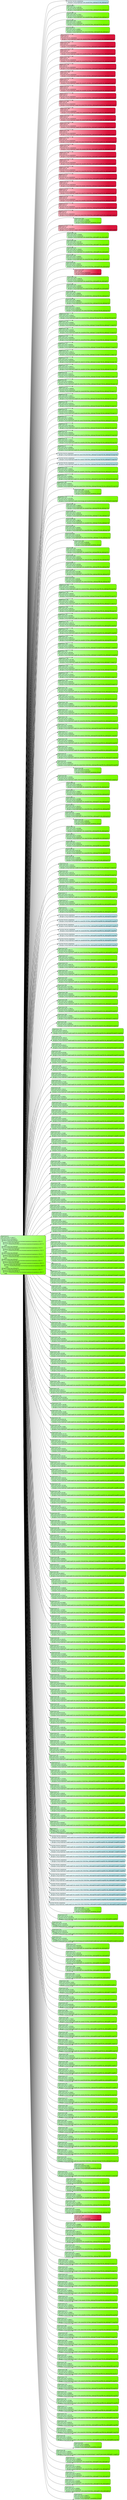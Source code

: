 digraph G {
rankdir=LR;
n140679481570256[shape=box color="grey30" penwidth=2 fillcolor="darkseagreen1:lawngreen" style="filled,rounded" gradientangle=315 fontname="Calibri Light" label="Experiment 0\lExec time 0:00:15.396517\lFunction kernel_covariance:\l  #pragma clang loop id(loop1)\l  for (...) /* //home/meinersbur/src/mctree/covariance/covariance.c:65:3 */\l      #pragma clang loop id(loop2)\l      for (...) /* //home/meinersbur/src/mctree/covariance/covariance.c:67:7 */\l          code;\l  #pragma clang loop id(loop3)\l  for (...) /* //home/meinersbur/src/mctree/covariance/covariance.c:72:3 */\l      #pragma clang loop id(loop4)\l      for (...) /* //home/meinersbur/src/mctree/covariance/covariance.c:73:5 */\l          code;\l  #pragma clang loop id(loop5)\l  for (...) /* //home/meinersbur/src/mctree/covariance/covariance.c:76:3 */\l      #pragma clang loop id(loop6)\l      for (...) /* //home/meinersbur/src/mctree/covariance/covariance.c:77:5 */\l          code;\l  #pragma clang loop id(loop7)\l  for (...) /* //home/meinersbur/src/mctree/covariance/covariance.c:82:3 */\l      #pragma clang loop id(loop8)\l      for (...) /* //home/meinersbur/src/mctree/covariance/covariance.c:83:5 */\l          #pragma clang loop id(loop9)\l          for (...) /* //home/meinersbur/src/mctree/covariance/covariance.c:84:9 */\l              code;\l  #pragma clang loop id(loop10)\l  for (...) /* //home/meinersbur/src/mctree/covariance/covariance.c:89:3 */\l      #pragma clang loop id(loop11)\l      for (...) /* //home/meinersbur/src/mctree/covariance/covariance.c:90:5 */\l          code;\l"];

n140679486253616[shape=box color="grey30" penwidth=2 fillcolor="azure:powderblue" style="filled,rounded" gradientangle=315 fontname="Calibri Light" label="Function kernel_covariance:\l  #pragma clang loop(loop1) tile sizes(4) floor_ids(loop12) tile_ids(loop13)\l"];
n140679481570256 -> n140679486253616;

n140679486168224[shape=box color="grey30" penwidth=2 fillcolor="darkseagreen1:lawngreen" style="filled,rounded" gradientangle=315 fontname="Calibri Light" label="Experiment 1\lExec time 0:00:15.449182\lFunction kernel_covariance:\l  #pragma clang loop(loop1) tile sizes(16) floor_ids(loop14) tile_ids(loop15)\l"];
n140679481570256 -> n140679486168224;

n140679481693616[shape=box color="grey30" penwidth=2 fillcolor="darkseagreen1:lawngreen" style="filled,rounded" gradientangle=315 fontname="Calibri Light" label="Experiment 142\lExec time 0:00:15.277821\lFunction kernel_covariance:\l  #pragma clang loop(loop1) tile sizes(64) floor_ids(loop16) tile_ids(loop17)\l"];
n140679481570256 -> n140679481693616;

n140679481693856[shape=box color="grey30" penwidth=2 fillcolor="darkseagreen1:lawngreen" style="filled,rounded" gradientangle=315 fontname="Calibri Light" label="Experiment 143\lExec time 0:00:15.328076\lFunction kernel_covariance:\l  #pragma clang loop(loop1) tile sizes(256) floor_ids(loop18) tile_ids(loop19)\l"];
n140679481570256 -> n140679481693856;

n140679481693568[shape=box color="grey30" penwidth=2 fillcolor="darkseagreen1:lawngreen" style="filled,rounded" gradientangle=315 fontname="Calibri Light" label="Experiment 73\lExec time 0:00:15.549001\lFunction kernel_covariance:\l  #pragma clang loop(loop1) tile sizes(1024) floor_ids(loop20) tile_ids(loop21)\l"];
n140679481570256 -> n140679481693568;

n140679481694720[shape=box color="grey30" penwidth=2 fillcolor="lightpink:crimson" style="filled,rounded" gradientangle=315 fontname="Calibri Light" label="Experiment 2\lExec time inf\lFunction kernel_covariance:\l  #pragma clang loop(loop1,loop2) tile sizes(4,4) floor_ids(loop24,loop22) tile_ids(loop25,loop23)\l"];
n140679481570256 -> n140679481694720;

n140679481695008[shape=box color="grey30" penwidth=2 fillcolor="lightpink:crimson" style="filled,rounded" gradientangle=315 fontname="Calibri Light" label="Experiment 224\lExec time inf\lFunction kernel_covariance:\l  #pragma clang loop(loop1,loop2) tile sizes(16,4) floor_ids(loop26,loop22) tile_ids(loop27,loop23)\l"];
n140679481570256 -> n140679481695008;

n140679481695296[shape=box color="grey30" penwidth=2 fillcolor="lightpink:crimson" style="filled,rounded" gradientangle=315 fontname="Calibri Light" label="Experiment 225\lExec time inf\lFunction kernel_covariance:\l  #pragma clang loop(loop1,loop2) tile sizes(64,4) floor_ids(loop28,loop22) tile_ids(loop29,loop23)\l"];
n140679481570256 -> n140679481695296;

n140679481695584[shape=box color="grey30" penwidth=2 fillcolor="lightpink:crimson" style="filled,rounded" gradientangle=315 fontname="Calibri Light" label="Experiment 178\lExec time inf\lFunction kernel_covariance:\l  #pragma clang loop(loop1,loop2) tile sizes(256,4) floor_ids(loop30,loop22) tile_ids(loop31,loop23)\l"];
n140679481570256 -> n140679481695584;

n140679481695872[shape=box color="grey30" penwidth=2 fillcolor="lightpink:crimson" style="filled,rounded" gradientangle=315 fontname="Calibri Light" label="Experiment 144\lExec time inf\lFunction kernel_covariance:\l  #pragma clang loop(loop1,loop2) tile sizes(1024,4) floor_ids(loop32,loop22) tile_ids(loop33,loop23)\l"];
n140679481570256 -> n140679481695872;

n140679460175984[shape=box color="grey30" penwidth=2 fillcolor="lightpink:crimson" style="filled,rounded" gradientangle=315 fontname="Calibri Light" label="Experiment 108\lExec time inf\lFunction kernel_covariance:\l  #pragma clang loop(loop1,loop2) tile sizes(4,16) floor_ids(loop36,loop34) tile_ids(loop37,loop35)\l"];
n140679481570256 -> n140679460175984;

n140679460176272[shape=box color="grey30" penwidth=2 fillcolor="lightpink:crimson" style="filled,rounded" gradientangle=315 fontname="Calibri Light" label="Experiment 74\lExec time inf\lFunction kernel_covariance:\l  #pragma clang loop(loop1,loop2) tile sizes(16,16) floor_ids(loop38,loop34) tile_ids(loop39,loop35)\l"];
n140679481570256 -> n140679460176272;

n140679460176560[shape=box color="grey30" penwidth=2 fillcolor="lightpink:crimson" style="filled,rounded" gradientangle=315 fontname="Calibri Light" label="Experiment 39\lExec time inf\lFunction kernel_covariance:\l  #pragma clang loop(loop1,loop2) tile sizes(64,16) floor_ids(loop40,loop34) tile_ids(loop41,loop35)\l"];
n140679481570256 -> n140679460176560;

n140679460176848[shape=box color="grey30" penwidth=2 fillcolor="lightpink:crimson" style="filled,rounded" gradientangle=315 fontname="Calibri Light" label="Experiment 3\lExec time inf\lFunction kernel_covariance:\l  #pragma clang loop(loop1,loop2) tile sizes(256,16) floor_ids(loop42,loop34) tile_ids(loop43,loop35)\l"];
n140679481570256 -> n140679460176848;

n140679460177136[shape=box color="grey30" penwidth=2 fillcolor="lightpink:crimson" style="filled,rounded" gradientangle=315 fontname="Calibri Light" label="Experiment 288\lExec time inf\lFunction kernel_covariance:\l  #pragma clang loop(loop1,loop2) tile sizes(1024,16) floor_ids(loop44,loop34) tile_ids(loop45,loop35)\l"];
n140679481570256 -> n140679460177136;

n140679460177568[shape=box color="grey30" penwidth=2 fillcolor="lightpink:crimson" style="filled,rounded" gradientangle=315 fontname="Calibri Light" label="Experiment 289\lExec time inf\lFunction kernel_covariance:\l  #pragma clang loop(loop1,loop2) tile sizes(4,64) floor_ids(loop48,loop46) tile_ids(loop49,loop47)\l"];
n140679481570256 -> n140679460177568;

n140679460177856[shape=box color="grey30" penwidth=2 fillcolor="lightpink:crimson" style="filled,rounded" gradientangle=315 fontname="Calibri Light" label="Experiment 257\lExec time inf\lFunction kernel_covariance:\l  #pragma clang loop(loop1,loop2) tile sizes(16,64) floor_ids(loop50,loop46) tile_ids(loop51,loop47)\l"];
n140679481570256 -> n140679460177856;

n140679460178144[shape=box color="grey30" penwidth=2 fillcolor="lightpink:crimson" style="filled,rounded" gradientangle=315 fontname="Calibri Light" label="Experiment 226\lExec time inf\lFunction kernel_covariance:\l  #pragma clang loop(loop1,loop2) tile sizes(64,64) floor_ids(loop52,loop46) tile_ids(loop53,loop47)\l"];
n140679481570256 -> n140679460178144;

n140679460178432[shape=box color="grey30" penwidth=2 fillcolor="lightpink:crimson" style="filled,rounded" gradientangle=315 fontname="Calibri Light" label="Experiment 196\lExec time inf\lFunction kernel_covariance:\l  #pragma clang loop(loop1,loop2) tile sizes(256,64) floor_ids(loop54,loop46) tile_ids(loop55,loop47)\l"];
n140679481570256 -> n140679460178432;

n140679460178720[shape=box color="grey30" penwidth=2 fillcolor="lightpink:crimson" style="filled,rounded" gradientangle=315 fontname="Calibri Light" label="Experiment 179\lExec time inf\lFunction kernel_covariance:\l  #pragma clang loop(loop1,loop2) tile sizes(1024,64) floor_ids(loop56,loop46) tile_ids(loop57,loop47)\l"];
n140679481570256 -> n140679460178720;

n140679460179152[shape=box color="grey30" penwidth=2 fillcolor="lightpink:crimson" style="filled,rounded" gradientangle=315 fontname="Calibri Light" label="Experiment 162\lExec time inf\lFunction kernel_covariance:\l  #pragma clang loop(loop1,loop2) tile sizes(4,256) floor_ids(loop60,loop58) tile_ids(loop61,loop59)\l"];
n140679481570256 -> n140679460179152;

n140679460179440[shape=box color="grey30" penwidth=2 fillcolor="lightpink:crimson" style="filled,rounded" gradientangle=315 fontname="Calibri Light" label="Experiment 145\lExec time inf\lFunction kernel_covariance:\l  #pragma clang loop(loop1,loop2) tile sizes(16,256) floor_ids(loop62,loop58) tile_ids(loop63,loop59)\l"];
n140679481570256 -> n140679460179440;

n140679460179728[shape=box color="grey30" penwidth=2 fillcolor="lightpink:crimson" style="filled,rounded" gradientangle=315 fontname="Calibri Light" label="Experiment 126\lExec time inf\lFunction kernel_covariance:\l  #pragma clang loop(loop1,loop2) tile sizes(64,256) floor_ids(loop64,loop58) tile_ids(loop65,loop59)\l"];
n140679481570256 -> n140679460179728;

n140679460208752[shape=box color="grey30" penwidth=2 fillcolor="lightpink:crimson" style="filled,rounded" gradientangle=315 fontname="Calibri Light" label="Experiment 109\lExec time inf\lFunction kernel_covariance:\l  #pragma clang loop(loop1,loop2) tile sizes(256,256) floor_ids(loop66,loop58) tile_ids(loop67,loop59)\l"];
n140679481570256 -> n140679460208752;

n140679460209040[shape=box color="grey30" penwidth=2 fillcolor="lightpink:crimson" style="filled,rounded" gradientangle=315 fontname="Calibri Light" label="Experiment 92\lExec time inf\lFunction kernel_covariance:\l  #pragma clang loop(loop1,loop2) tile sizes(1024,256) floor_ids(loop68,loop58) tile_ids(loop69,loop59)\l"];
n140679481570256 -> n140679460209040;

n140679460209472[shape=box color="grey30" penwidth=2 fillcolor="lightpink:crimson" style="filled,rounded" gradientangle=315 fontname="Calibri Light" label="Experiment 75\lExec time inf\lFunction kernel_covariance:\l  #pragma clang loop(loop1,loop2) tile sizes(4,1024) floor_ids(loop72,loop70) tile_ids(loop73,loop71)\l"];
n140679481570256 -> n140679460209472;

n140679460209760[shape=box color="grey30" penwidth=2 fillcolor="lightpink:crimson" style="filled,rounded" gradientangle=315 fontname="Calibri Light" label="Experiment 57\lExec time inf\lFunction kernel_covariance:\l  #pragma clang loop(loop1,loop2) tile sizes(16,1024) floor_ids(loop74,loop70) tile_ids(loop75,loop71)\l"];
n140679481570256 -> n140679460209760;

n140679460210048[shape=box color="grey30" penwidth=2 fillcolor="lightpink:crimson" style="filled,rounded" gradientangle=315 fontname="Calibri Light" label="Experiment 40\lExec time inf\lFunction kernel_covariance:\l  #pragma clang loop(loop1,loop2) tile sizes(64,1024) floor_ids(loop76,loop70) tile_ids(loop77,loop71)\l"];
n140679481570256 -> n140679460210048;

n140679460210336[shape=box color="grey30" penwidth=2 fillcolor="lightpink:crimson" style="filled,rounded" gradientangle=315 fontname="Calibri Light" label="Experiment 23\lExec time inf\lFunction kernel_covariance:\l  #pragma clang loop(loop1,loop2) tile sizes(256,1024) floor_ids(loop78,loop70) tile_ids(loop79,loop71)\l"];
n140679481570256 -> n140679460210336;

n140679460210624[shape=box color="grey30" penwidth=2 fillcolor="lightpink:crimson" style="filled,rounded" gradientangle=315 fontname="Calibri Light" label="Experiment 4\lExec time inf\lFunction kernel_covariance:\l  #pragma clang loop(loop1,loop2) tile sizes(1024,1024) floor_ids(loop80,loop70) tile_ids(loop81,loop71)\l"];
n140679481570256 -> n140679460210624;

n140679460210816[shape=box color="grey30" penwidth=2 fillcolor="darkseagreen1:lawngreen" style="filled,rounded" gradientangle=315 fontname="Calibri Light" label="Experiment 320\lExec time 0:00:15.799489\lFunction kernel_covariance:\l  #pragma clang loop(loop1) parallelize_thread\l"];
n140679481570256 -> n140679460210816;

n140679460211200[shape=box color="grey30" penwidth=2 fillcolor="lightpink:crimson" style="filled,rounded" gradientangle=315 fontname="Calibri Light" label="Experiment 321\lExec time inf\lFunction kernel_covariance:\l  #pragma clang loop(loop1,loop2) interchange permutation(loop2,loop1) permuted_ids(loop83,loop84)\l"];
n140679481570256 -> n140679460211200;

n140679460211632[shape=box color="grey30" penwidth=2 fillcolor="darkseagreen1:lawngreen" style="filled,rounded" gradientangle=315 fontname="Calibri Light" label="Experiment 305\lExec time 0:00:15.750956\lFunction kernel_covariance:\l  #pragma clang loop(loop2) tile sizes(4) floor_ids(loop85) tile_ids(loop86)\l"];
n140679481570256 -> n140679460211632;

n140679460212016[shape=box color="grey30" penwidth=2 fillcolor="darkseagreen1:lawngreen" style="filled,rounded" gradientangle=315 fontname="Calibri Light" label="Experiment 290\lExec time 0:00:15.901787\lFunction kernel_covariance:\l  #pragma clang loop(loop2) tile sizes(16) floor_ids(loop87) tile_ids(loop88)\l"];
n140679481570256 -> n140679460212016;

n140679460212400[shape=box color="grey30" penwidth=2 fillcolor="darkseagreen1:lawngreen" style="filled,rounded" gradientangle=315 fontname="Calibri Light" label="Experiment 273\lExec time 0:00:15.750029\lFunction kernel_covariance:\l  #pragma clang loop(loop2) tile sizes(64) floor_ids(loop89) tile_ids(loop90)\l"];
n140679481570256 -> n140679460212400;

n140679460233328[shape=box color="grey30" penwidth=2 fillcolor="darkseagreen1:lawngreen" style="filled,rounded" gradientangle=315 fontname="Calibri Light" label="Experiment 258\lExec time 0:00:15.599993\lFunction kernel_covariance:\l  #pragma clang loop(loop2) tile sizes(256) floor_ids(loop91) tile_ids(loop92)\l"];
n140679481570256 -> n140679460233328;

n140679460233712[shape=box color="grey30" penwidth=2 fillcolor="darkseagreen1:lawngreen" style="filled,rounded" gradientangle=315 fontname="Calibri Light" label="Experiment 242\lExec time 0:00:15.700476\lFunction kernel_covariance:\l  #pragma clang loop(loop2) tile sizes(1024) floor_ids(loop93) tile_ids(loop94)\l"];
n140679481570256 -> n140679460233712;

n140679460234000[shape=box color="grey30" penwidth=2 fillcolor="lightpink:crimson" style="filled,rounded" gradientangle=315 fontname="Calibri Light" label="Experiment 227\lExec time inf\lFunction kernel_covariance:\l  #pragma clang loop(loop2) parallelize_thread\l"];
n140679481570256 -> n140679460234000;

n140679460234336[shape=box color="grey30" penwidth=2 fillcolor="darkseagreen1:lawngreen" style="filled,rounded" gradientangle=315 fontname="Calibri Light" label="Experiment 209\lExec time 0:00:15.548276\lFunction kernel_covariance:\l  #pragma clang loop(loop3) tile sizes(4) floor_ids(loop96) tile_ids(loop97)\l"];
n140679481570256 -> n140679460234336;

n140679460234672[shape=box color="grey30" penwidth=2 fillcolor="darkseagreen1:lawngreen" style="filled,rounded" gradientangle=315 fontname="Calibri Light" label="Experiment 197\lExec time 0:00:15.449087\lFunction kernel_covariance:\l  #pragma clang loop(loop3) tile sizes(16) floor_ids(loop98) tile_ids(loop99)\l"];
n140679481570256 -> n140679460234672;

n140679460235008[shape=box color="grey30" penwidth=2 fillcolor="darkseagreen1:lawngreen" style="filled,rounded" gradientangle=315 fontname="Calibri Light" label="Experiment 189\lExec time 0:00:15.398096\lFunction kernel_covariance:\l  #pragma clang loop(loop3) tile sizes(64) floor_ids(loop100) tile_ids(loop101)\l"];
n140679481570256 -> n140679460235008;

n140679460235344[shape=box color="grey30" penwidth=2 fillcolor="darkseagreen1:lawngreen" style="filled,rounded" gradientangle=315 fontname="Calibri Light" label="Experiment 180\lExec time 0:00:15.398026\lFunction kernel_covariance:\l  #pragma clang loop(loop3) tile sizes(256) floor_ids(loop102) tile_ids(loop103)\l"];
n140679481570256 -> n140679460235344;

n140679460235680[shape=box color="grey30" penwidth=2 fillcolor="darkseagreen1:lawngreen" style="filled,rounded" gradientangle=315 fontname="Calibri Light" label="Experiment 171\lExec time 0:00:15.398593\lFunction kernel_covariance:\l  #pragma clang loop(loop3) tile sizes(1024) floor_ids(loop104) tile_ids(loop105)\l"];
n140679481570256 -> n140679460235680;

n140679460236160[shape=box color="grey30" penwidth=2 fillcolor="darkseagreen1:lawngreen" style="filled,rounded" gradientangle=315 fontname="Calibri Light" label="Experiment 163\lExec time 0:00:15.599521\lFunction kernel_covariance:\l  #pragma clang loop(loop3,loop4) tile sizes(4,4) floor_ids(loop108,loop106) tile_ids(loop109,loop107)\l"];
n140679481570256 -> n140679460236160;

n140679460236448[shape=box color="grey30" penwidth=2 fillcolor="darkseagreen1:lawngreen" style="filled,rounded" gradientangle=315 fontname="Calibri Light" label="Experiment 155\lExec time 0:00:15.950865\lFunction kernel_covariance:\l  #pragma clang loop(loop3,loop4) tile sizes(16,4) floor_ids(loop110,loop106) tile_ids(loop111,loop107)\l"];
n140679481570256 -> n140679460236448;

n140679460236736[shape=box color="grey30" penwidth=2 fillcolor="darkseagreen1:lawngreen" style="filled,rounded" gradientangle=315 fontname="Calibri Light" label="Experiment 146\lExec time 0:00:15.649499\lFunction kernel_covariance:\l  #pragma clang loop(loop3,loop4) tile sizes(64,4) floor_ids(loop112,loop106) tile_ids(loop113,loop107)\l"];
n140679481570256 -> n140679460236736;

n140679460237024[shape=box color="grey30" penwidth=2 fillcolor="darkseagreen1:lawngreen" style="filled,rounded" gradientangle=315 fontname="Calibri Light" label="Experiment 135\lExec time 0:00:15.903408\lFunction kernel_covariance:\l  #pragma clang loop(loop3,loop4) tile sizes(256,4) floor_ids(loop114,loop106) tile_ids(loop115,loop107)\l"];
n140679481570256 -> n140679460237024;

n140679460257856[shape=box color="grey30" penwidth=2 fillcolor="darkseagreen1:lawngreen" style="filled,rounded" gradientangle=315 fontname="Calibri Light" label="Experiment 127\lExec time 0:00:15.600395\lFunction kernel_covariance:\l  #pragma clang loop(loop3,loop4) tile sizes(1024,4) floor_ids(loop116,loop106) tile_ids(loop117,loop107)\l"];
n140679481570256 -> n140679460257856;

n140679460258288[shape=box color="grey30" penwidth=2 fillcolor="darkseagreen1:lawngreen" style="filled,rounded" gradientangle=315 fontname="Calibri Light" label="Experiment 119\lExec time 0:00:15.399610\lFunction kernel_covariance:\l  #pragma clang loop(loop3,loop4) tile sizes(4,16) floor_ids(loop120,loop118) tile_ids(loop121,loop119)\l"];
n140679481570256 -> n140679460258288;

n140679460258576[shape=box color="grey30" penwidth=2 fillcolor="darkseagreen1:lawngreen" style="filled,rounded" gradientangle=315 fontname="Calibri Light" label="Experiment 110\lExec time 0:00:15.500302\lFunction kernel_covariance:\l  #pragma clang loop(loop3,loop4) tile sizes(16,16) floor_ids(loop122,loop118) tile_ids(loop123,loop119)\l"];
n140679481570256 -> n140679460258576;

n140679460258864[shape=box color="grey30" penwidth=2 fillcolor="darkseagreen1:lawngreen" style="filled,rounded" gradientangle=315 fontname="Calibri Light" label="Experiment 101\lExec time 0:00:15.399912\lFunction kernel_covariance:\l  #pragma clang loop(loop3,loop4) tile sizes(64,16) floor_ids(loop124,loop118) tile_ids(loop125,loop119)\l"];
n140679481570256 -> n140679460258864;

n140679460259152[shape=box color="grey30" penwidth=2 fillcolor="darkseagreen1:lawngreen" style="filled,rounded" gradientangle=315 fontname="Calibri Light" label="Experiment 93\lExec time 0:00:15.650018\lFunction kernel_covariance:\l  #pragma clang loop(loop3,loop4) tile sizes(256,16) floor_ids(loop126,loop118) tile_ids(loop127,loop119)\l"];
n140679481570256 -> n140679460259152;

n140679460259440[shape=box color="grey30" penwidth=2 fillcolor="darkseagreen1:lawngreen" style="filled,rounded" gradientangle=315 fontname="Calibri Light" label="Experiment 85\lExec time 0:00:15.650323\lFunction kernel_covariance:\l  #pragma clang loop(loop3,loop4) tile sizes(1024,16) floor_ids(loop128,loop118) tile_ids(loop129,loop119)\l"];
n140679481570256 -> n140679460259440;

n140679460259872[shape=box color="grey30" penwidth=2 fillcolor="darkseagreen1:lawngreen" style="filled,rounded" gradientangle=315 fontname="Calibri Light" label="Experiment 76\lExec time 0:00:15.498994\lFunction kernel_covariance:\l  #pragma clang loop(loop3,loop4) tile sizes(4,64) floor_ids(loop132,loop130) tile_ids(loop133,loop131)\l"];
n140679481570256 -> n140679460259872;

n140679460260160[shape=box color="grey30" penwidth=2 fillcolor="darkseagreen1:lawngreen" style="filled,rounded" gradientangle=315 fontname="Calibri Light" label="Experiment 66\lExec time 0:00:15.598917\lFunction kernel_covariance:\l  #pragma clang loop(loop3,loop4) tile sizes(16,64) floor_ids(loop134,loop130) tile_ids(loop135,loop131)\l"];
n140679481570256 -> n140679460260160;

n140679460260448[shape=box color="grey30" penwidth=2 fillcolor="darkseagreen1:lawngreen" style="filled,rounded" gradientangle=315 fontname="Calibri Light" label="Experiment 58\lExec time 0:00:15.397415\lFunction kernel_covariance:\l  #pragma clang loop(loop3,loop4) tile sizes(64,64) floor_ids(loop136,loop130) tile_ids(loop137,loop131)\l"];
n140679481570256 -> n140679460260448;

n140679460260736[shape=box color="grey30" penwidth=2 fillcolor="darkseagreen1:lawngreen" style="filled,rounded" gradientangle=315 fontname="Calibri Light" label="Experiment 50\lExec time 0:00:15.448227\lFunction kernel_covariance:\l  #pragma clang loop(loop3,loop4) tile sizes(256,64) floor_ids(loop138,loop130) tile_ids(loop139,loop131)\l"];
n140679481570256 -> n140679460260736;

n140679460261024[shape=box color="grey30" penwidth=2 fillcolor="darkseagreen1:lawngreen" style="filled,rounded" gradientangle=315 fontname="Calibri Light" label="Experiment 41\lExec time 0:00:15.499694\lFunction kernel_covariance:\l  #pragma clang loop(loop3,loop4) tile sizes(1024,64) floor_ids(loop140,loop130) tile_ids(loop141,loop131)\l"];
n140679481570256 -> n140679460261024;

n140679460261456[shape=box color="grey30" penwidth=2 fillcolor="darkseagreen1:lawngreen" style="filled,rounded" gradientangle=315 fontname="Calibri Light" label="Experiment 32\lExec time 0:00:15.801394\lFunction kernel_covariance:\l  #pragma clang loop(loop3,loop4) tile sizes(4,256) floor_ids(loop144,loop142) tile_ids(loop145,loop143)\l"];
n140679481570256 -> n140679460261456;

n140679460261744[shape=box color="grey30" penwidth=2 fillcolor="darkseagreen1:lawngreen" style="filled,rounded" gradientangle=315 fontname="Calibri Light" label="Experiment 24\lExec time 0:00:15.902635\lFunction kernel_covariance:\l  #pragma clang loop(loop3,loop4) tile sizes(16,256) floor_ids(loop146,loop142) tile_ids(loop147,loop143)\l"];
n140679481570256 -> n140679460261744;

n140679460286672[shape=box color="grey30" penwidth=2 fillcolor="darkseagreen1:lawngreen" style="filled,rounded" gradientangle=315 fontname="Calibri Light" label="Experiment 16\lExec time 0:00:15.700927\lFunction kernel_covariance:\l  #pragma clang loop(loop3,loop4) tile sizes(64,256) floor_ids(loop148,loop142) tile_ids(loop149,loop143)\l"];
n140679481570256 -> n140679460286672;

n140679460286960[shape=box color="grey30" penwidth=2 fillcolor="darkseagreen1:lawngreen" style="filled,rounded" gradientangle=315 fontname="Calibri Light" label="Experiment 5\lExec time 0:00:15.599685\lFunction kernel_covariance:\l  #pragma clang loop(loop3,loop4) tile sizes(256,256) floor_ids(loop150,loop142) tile_ids(loop151,loop143)\l"];
n140679481570256 -> n140679460286960;

n140679460287248[shape=box color="grey30" penwidth=2 fillcolor="azure:powderblue" style="filled,rounded" gradientangle=315 fontname="Calibri Light" label="Function kernel_covariance:\l  #pragma clang loop(loop3,loop4) tile sizes(1024,256) floor_ids(loop152,loop142) tile_ids(loop153,loop143)\l"];
n140679481570256 -> n140679460287248;

n140679460287680[shape=box color="grey30" penwidth=2 fillcolor="azure:powderblue" style="filled,rounded" gradientangle=315 fontname="Calibri Light" label="Function kernel_covariance:\l  #pragma clang loop(loop3,loop4) tile sizes(4,1024) floor_ids(loop156,loop154) tile_ids(loop157,loop155)\l"];
n140679481570256 -> n140679460287680;

n140679460287968[shape=box color="grey30" penwidth=2 fillcolor="azure:powderblue" style="filled,rounded" gradientangle=315 fontname="Calibri Light" label="Function kernel_covariance:\l  #pragma clang loop(loop3,loop4) tile sizes(16,1024) floor_ids(loop158,loop154) tile_ids(loop159,loop155)\l"];
n140679481570256 -> n140679460287968;

n140679460288256[shape=box color="grey30" penwidth=2 fillcolor="darkseagreen1:lawngreen" style="filled,rounded" gradientangle=315 fontname="Calibri Light" label="Experiment 322\lExec time 0:00:15.598935\lFunction kernel_covariance:\l  #pragma clang loop(loop3,loop4) tile sizes(64,1024) floor_ids(loop160,loop154) tile_ids(loop161,loop155)\l"];
n140679481570256 -> n140679460288256;

n140679460288544[shape=box color="grey30" penwidth=2 fillcolor="darkseagreen1:lawngreen" style="filled,rounded" gradientangle=315 fontname="Calibri Light" label="Experiment 313\lExec time 0:00:15.499846\lFunction kernel_covariance:\l  #pragma clang loop(loop3,loop4) tile sizes(256,1024) floor_ids(loop162,loop154) tile_ids(loop163,loop155)\l"];
n140679481570256 -> n140679460288544;

n140679460288832[shape=box color="grey30" penwidth=2 fillcolor="darkseagreen1:lawngreen" style="filled,rounded" gradientangle=315 fontname="Calibri Light" label="Experiment 306\lExec time 0:00:15.850810\lFunction kernel_covariance:\l  #pragma clang loop(loop3,loop4) tile sizes(1024,1024) floor_ids(loop164,loop154) tile_ids(loop165,loop155)\l"];
n140679481570256 -> n140679460288832;

n140679460289024[shape=box color="grey30" penwidth=2 fillcolor="darkseagreen1:lawngreen" style="filled,rounded" gradientangle=315 fontname="Calibri Light" label="Experiment 298\lExec time 0:00:16.905438\lFunction kernel_covariance:\l  #pragma clang loop(loop3) parallelize_thread\l"];
n140679481570256 -> n140679460289024;

n140679460289408[shape=box color="grey30" penwidth=2 fillcolor="darkseagreen1:lawngreen" style="filled,rounded" gradientangle=315 fontname="Calibri Light" label="Experiment 291\lExec time 0:00:15.501038\lFunction kernel_covariance:\l  #pragma clang loop(loop3,loop4) interchange permutation(loop4,loop3) permuted_ids(loop167,loop168)\l"];
n140679481570256 -> n140679460289408;

n140679460289840[shape=box color="grey30" penwidth=2 fillcolor="darkseagreen1:lawngreen" style="filled,rounded" gradientangle=315 fontname="Calibri Light" label="Experiment 281\lExec time 0:00:15.598855\lFunction kernel_covariance:\l  #pragma clang loop(loop4) tile sizes(4) floor_ids(loop169) tile_ids(loop170)\l"];
n140679481570256 -> n140679460289840;

n140679460290224[shape=box color="grey30" penwidth=2 fillcolor="darkseagreen1:lawngreen" style="filled,rounded" gradientangle=315 fontname="Calibri Light" label="Experiment 274\lExec time 0:00:15.499578\lFunction kernel_covariance:\l  #pragma clang loop(loop4) tile sizes(16) floor_ids(loop171) tile_ids(loop172)\l"];
n140679481570256 -> n140679460290224;

n140679460315248[shape=box color="grey30" penwidth=2 fillcolor="darkseagreen1:lawngreen" style="filled,rounded" gradientangle=315 fontname="Calibri Light" label="Experiment 266\lExec time 0:00:15.298818\lFunction kernel_covariance:\l  #pragma clang loop(loop4) tile sizes(64) floor_ids(loop173) tile_ids(loop174)\l"];
n140679481570256 -> n140679460315248;

n140679460315632[shape=box color="grey30" penwidth=2 fillcolor="darkseagreen1:lawngreen" style="filled,rounded" gradientangle=315 fontname="Calibri Light" label="Experiment 259\lExec time 0:00:15.549094\lFunction kernel_covariance:\l  #pragma clang loop(loop4) tile sizes(256) floor_ids(loop175) tile_ids(loop176)\l"];
n140679481570256 -> n140679460315632;

n140679460316016[shape=box color="grey30" penwidth=2 fillcolor="darkseagreen1:lawngreen" style="filled,rounded" gradientangle=315 fontname="Calibri Light" label="Experiment 250\lExec time 0:00:16.038166\lFunction kernel_covariance:\l  #pragma clang loop(loop4) tile sizes(1024) floor_ids(loop177) tile_ids(loop178)\l"];
n140679481570256 -> n140679460316016;

n140679460316304[shape=box color="grey30" penwidth=2 fillcolor="darkseagreen1:lawngreen" style="filled,rounded" gradientangle=315 fontname="Calibri Light" label="Experiment 243\lExec time 0:00:16.449269\lFunction kernel_covariance:\l  #pragma clang loop(loop4) parallelize_thread\l"];
n140679481570256 -> n140679460316304;

n140679460316640[shape=box color="grey30" penwidth=2 fillcolor="darkseagreen1:lawngreen" style="filled,rounded" gradientangle=315 fontname="Calibri Light" label="Experiment 235\lExec time 0:00:15.549183\lFunction kernel_covariance:\l  #pragma clang loop(loop5) tile sizes(4) floor_ids(loop180) tile_ids(loop181)\l"];
n140679481570256 -> n140679460316640;

n140679460316976[shape=box color="grey30" penwidth=2 fillcolor="darkseagreen1:lawngreen" style="filled,rounded" gradientangle=315 fontname="Calibri Light" label="Experiment 228\lExec time 0:00:15.549752\lFunction kernel_covariance:\l  #pragma clang loop(loop5) tile sizes(16) floor_ids(loop182) tile_ids(loop183)\l"];
n140679481570256 -> n140679460316976;

n140679460317312[shape=box color="grey30" penwidth=2 fillcolor="darkseagreen1:lawngreen" style="filled,rounded" gradientangle=315 fontname="Calibri Light" label="Experiment 217\lExec time 0:00:15.347933\lFunction kernel_covariance:\l  #pragma clang loop(loop5) tile sizes(64) floor_ids(loop184) tile_ids(loop185)\l"];
n140679481570256 -> n140679460317312;

n140679460317648[shape=box color="grey30" penwidth=2 fillcolor="darkseagreen1:lawngreen" style="filled,rounded" gradientangle=315 fontname="Calibri Light" label="Experiment 210\lExec time 0:00:15.951580\lFunction kernel_covariance:\l  #pragma clang loop(loop5) tile sizes(256) floor_ids(loop186) tile_ids(loop187)\l"];
n140679481570256 -> n140679460317648;

n140679460317984[shape=box color="grey30" penwidth=2 fillcolor="darkseagreen1:lawngreen" style="filled,rounded" gradientangle=315 fontname="Calibri Light" label="Experiment 202\lExec time 0:00:15.449336\lFunction kernel_covariance:\l  #pragma clang loop(loop5) tile sizes(1024) floor_ids(loop188) tile_ids(loop189)\l"];
n140679481570256 -> n140679460317984;

n140679460318464[shape=box color="grey30" penwidth=2 fillcolor="darkseagreen1:lawngreen" style="filled,rounded" gradientangle=315 fontname="Calibri Light" label="Experiment 198\lExec time 0:00:15.449334\lFunction kernel_covariance:\l  #pragma clang loop(loop5,loop6) tile sizes(4,4) floor_ids(loop192,loop190) tile_ids(loop193,loop191)\l"];
n140679481570256 -> n140679460318464;

n140679460318752[shape=box color="grey30" penwidth=2 fillcolor="darkseagreen1:lawngreen" style="filled,rounded" gradientangle=315 fontname="Calibri Light" label="Experiment 193\lExec time 0:00:15.449347\lFunction kernel_covariance:\l  #pragma clang loop(loop5,loop6) tile sizes(16,4) floor_ids(loop194,loop190) tile_ids(loop195,loop191)\l"];
n140679481570256 -> n140679460318752;

n140679460319040[shape=box color="grey30" penwidth=2 fillcolor="darkseagreen1:lawngreen" style="filled,rounded" gradientangle=315 fontname="Calibri Light" label="Experiment 190\lExec time 0:00:15.298507\lFunction kernel_covariance:\l  #pragma clang loop(loop5,loop6) tile sizes(64,4) floor_ids(loop196,loop190) tile_ids(loop197,loop191)\l"];
n140679481570256 -> n140679460319040;

n140679460339872[shape=box color="grey30" penwidth=2 fillcolor="darkseagreen1:lawngreen" style="filled,rounded" gradientangle=315 fontname="Calibri Light" label="Experiment 184\lExec time 0:00:15.549797\lFunction kernel_covariance:\l  #pragma clang loop(loop5,loop6) tile sizes(256,4) floor_ids(loop198,loop190) tile_ids(loop199,loop191)\l"];
n140679481570256 -> n140679460339872;

n140679460340160[shape=box color="grey30" penwidth=2 fillcolor="darkseagreen1:lawngreen" style="filled,rounded" gradientangle=315 fontname="Calibri Light" label="Experiment 181\lExec time 0:00:15.447987\lFunction kernel_covariance:\l  #pragma clang loop(loop5,loop6) tile sizes(1024,4) floor_ids(loop200,loop190) tile_ids(loop201,loop191)\l"];
n140679481570256 -> n140679460340160;

n140679460340592[shape=box color="grey30" penwidth=2 fillcolor="darkseagreen1:lawngreen" style="filled,rounded" gradientangle=315 fontname="Calibri Light" label="Experiment 175\lExec time 0:00:15.298770\lFunction kernel_covariance:\l  #pragma clang loop(loop5,loop6) tile sizes(4,16) floor_ids(loop204,loop202) tile_ids(loop205,loop203)\l"];
n140679481570256 -> n140679460340592;

n140679460340880[shape=box color="grey30" penwidth=2 fillcolor="darkseagreen1:lawngreen" style="filled,rounded" gradientangle=315 fontname="Calibri Light" label="Experiment 172\lExec time 0:00:15.096218\lFunction kernel_covariance:\l  #pragma clang loop(loop5,loop6) tile sizes(16,16) floor_ids(loop206,loop202) tile_ids(loop207,loop203)\l"];
n140679481570256 -> n140679460340880;

n140679460341168[shape=box color="grey30" penwidth=2 fillcolor="darkseagreen1:lawngreen" style="filled,rounded" gradientangle=315 fontname="Calibri Light" label="Experiment 167\lExec time 0:00:15.448127\lFunction kernel_covariance:\l  #pragma clang loop(loop5,loop6) tile sizes(64,16) floor_ids(loop208,loop202) tile_ids(loop209,loop203)\l"];
n140679481570256 -> n140679460341168;

n140679460341456[shape=box color="grey30" penwidth=2 fillcolor="darkseagreen1:lawngreen" style="filled,rounded" gradientangle=315 fontname="Calibri Light" label="Experiment 164\lExec time 0:00:15.398984\lFunction kernel_covariance:\l  #pragma clang loop(loop5,loop6) tile sizes(256,16) floor_ids(loop210,loop202) tile_ids(loop211,loop203)\l"];
n140679481570256 -> n140679460341456;

n140679460341744[shape=box color="grey30" penwidth=2 fillcolor="darkseagreen1:lawngreen" style="filled,rounded" gradientangle=315 fontname="Calibri Light" label="Experiment 159\lExec time 0:00:15.299148\lFunction kernel_covariance:\l  #pragma clang loop(loop5,loop6) tile sizes(1024,16) floor_ids(loop212,loop202) tile_ids(loop213,loop203)\l"];
n140679481570256 -> n140679460341744;

n140679460342176[shape=box color="grey30" penwidth=2 fillcolor="darkseagreen1:lawngreen" style="filled,rounded" gradientangle=315 fontname="Calibri Light" label="Experiment 156\lExec time 0:00:15.397786\lFunction kernel_covariance:\l  #pragma clang loop(loop5,loop6) tile sizes(4,64) floor_ids(loop216,loop214) tile_ids(loop217,loop215)\l"];
n140679481570256 -> n140679460342176;

n140679460342464[shape=box color="grey30" penwidth=2 fillcolor="darkseagreen1:lawngreen" style="filled,rounded" gradientangle=315 fontname="Calibri Light" label="Experiment 150\lExec time 0:00:15.297659\lFunction kernel_covariance:\l  #pragma clang loop(loop5,loop6) tile sizes(16,64) floor_ids(loop218,loop214) tile_ids(loop219,loop215)\l"];
n140679481570256 -> n140679460342464;

n140679460342752[shape=box color="grey30" penwidth=2 fillcolor="darkseagreen1:lawngreen" style="filled,rounded" gradientangle=315 fontname="Calibri Light" label="Experiment 147\lExec time 0:00:15.197423\lFunction kernel_covariance:\l  #pragma clang loop(loop5,loop6) tile sizes(64,64) floor_ids(loop220,loop214) tile_ids(loop221,loop215)\l"];
n140679481570256 -> n140679460342752;

n140679460343040[shape=box color="grey30" penwidth=2 fillcolor="darkseagreen1:lawngreen" style="filled,rounded" gradientangle=315 fontname="Calibri Light" label="Experiment 139\lExec time 0:00:15.699769\lFunction kernel_covariance:\l  #pragma clang loop(loop5,loop6) tile sizes(256,64) floor_ids(loop222,loop214) tile_ids(loop223,loop215)\l"];
n140679481570256 -> n140679460343040;

n140679460343328[shape=box color="grey30" penwidth=2 fillcolor="darkseagreen1:lawngreen" style="filled,rounded" gradientangle=315 fontname="Calibri Light" label="Experiment 136\lExec time 0:00:15.399481\lFunction kernel_covariance:\l  #pragma clang loop(loop5,loop6) tile sizes(1024,64) floor_ids(loop224,loop214) tile_ids(loop225,loop215)\l"];
n140679481570256 -> n140679460343328;

n140679460343760[shape=box color="grey30" penwidth=2 fillcolor="darkseagreen1:lawngreen" style="filled,rounded" gradientangle=315 fontname="Calibri Light" label="Experiment 131\lExec time 0:00:15.297763\lFunction kernel_covariance:\l  #pragma clang loop(loop5,loop6) tile sizes(4,256) floor_ids(loop228,loop226) tile_ids(loop229,loop227)\l"];
n140679481570256 -> n140679460343760;

n140679460368688[shape=box color="grey30" penwidth=2 fillcolor="darkseagreen1:lawngreen" style="filled,rounded" gradientangle=315 fontname="Calibri Light" label="Experiment 128\lExec time 0:00:15.248803\lFunction kernel_covariance:\l  #pragma clang loop(loop5,loop6) tile sizes(16,256) floor_ids(loop230,loop226) tile_ids(loop231,loop227)\l"];
n140679481570256 -> n140679460368688;

n140679460368976[shape=box color="grey30" penwidth=2 fillcolor="darkseagreen1:lawngreen" style="filled,rounded" gradientangle=315 fontname="Calibri Light" label="Experiment 123\lExec time 0:00:15.500129\lFunction kernel_covariance:\l  #pragma clang loop(loop5,loop6) tile sizes(64,256) floor_ids(loop232,loop226) tile_ids(loop233,loop227)\l"];
n140679481570256 -> n140679460368976;

n140679460369264[shape=box color="grey30" penwidth=2 fillcolor="darkseagreen1:lawngreen" style="filled,rounded" gradientangle=315 fontname="Calibri Light" label="Experiment 120\lExec time 0:00:15.750617\lFunction kernel_covariance:\l  #pragma clang loop(loop5,loop6) tile sizes(256,256) floor_ids(loop234,loop226) tile_ids(loop235,loop227)\l"];
n140679481570256 -> n140679460369264;

n140679460369552[shape=box color="grey30" penwidth=2 fillcolor="darkseagreen1:lawngreen" style="filled,rounded" gradientangle=315 fontname="Calibri Light" label="Experiment 114\lExec time 0:00:15.397829\lFunction kernel_covariance:\l  #pragma clang loop(loop5,loop6) tile sizes(1024,256) floor_ids(loop236,loop226) tile_ids(loop237,loop227)\l"];
n140679481570256 -> n140679460369552;

n140679460369984[shape=box color="grey30" penwidth=2 fillcolor="darkseagreen1:lawngreen" style="filled,rounded" gradientangle=315 fontname="Calibri Light" label="Experiment 111\lExec time 0:00:15.496254\lFunction kernel_covariance:\l  #pragma clang loop(loop5,loop6) tile sizes(4,1024) floor_ids(loop240,loop238) tile_ids(loop241,loop239)\l"];
n140679481570256 -> n140679460369984;

n140679460370272[shape=box color="grey30" penwidth=2 fillcolor="darkseagreen1:lawngreen" style="filled,rounded" gradientangle=315 fontname="Calibri Light" label="Experiment 105\lExec time 0:00:15.600020\lFunction kernel_covariance:\l  #pragma clang loop(loop5,loop6) tile sizes(16,1024) floor_ids(loop242,loop238) tile_ids(loop243,loop239)\l"];
n140679481570256 -> n140679460370272;

n140679460370560[shape=box color="grey30" penwidth=2 fillcolor="darkseagreen1:lawngreen" style="filled,rounded" gradientangle=315 fontname="Calibri Light" label="Experiment 102\lExec time 0:00:15.400421\lFunction kernel_covariance:\l  #pragma clang loop(loop5,loop6) tile sizes(64,1024) floor_ids(loop244,loop238) tile_ids(loop245,loop239)\l"];
n140679481570256 -> n140679460370560;

n140679460370848[shape=box color="grey30" penwidth=2 fillcolor="darkseagreen1:lawngreen" style="filled,rounded" gradientangle=315 fontname="Calibri Light" label="Experiment 97\lExec time 0:00:15.548564\lFunction kernel_covariance:\l  #pragma clang loop(loop5,loop6) tile sizes(256,1024) floor_ids(loop246,loop238) tile_ids(loop247,loop239)\l"];
n140679481570256 -> n140679460370848;

n140679460371136[shape=box color="grey30" penwidth=2 fillcolor="darkseagreen1:lawngreen" style="filled,rounded" gradientangle=315 fontname="Calibri Light" label="Experiment 94\lExec time 0:00:15.800801\lFunction kernel_covariance:\l  #pragma clang loop(loop5,loop6) tile sizes(1024,1024) floor_ids(loop248,loop238) tile_ids(loop249,loop239)\l"];
n140679481570256 -> n140679460371136;

n140679460371328[shape=box color="grey30" penwidth=2 fillcolor="darkseagreen1:lawngreen" style="filled,rounded" gradientangle=315 fontname="Calibri Light" label="Experiment 89\lExec time 0:00:16.757727\lFunction kernel_covariance:\l  #pragma clang loop(loop5) parallelize_thread\l"];
n140679481570256 -> n140679460371328;

n140679460371712[shape=box color="grey30" penwidth=2 fillcolor="darkseagreen1:lawngreen" style="filled,rounded" gradientangle=315 fontname="Calibri Light" label="Experiment 86\lExec time 0:00:15.549302\lFunction kernel_covariance:\l  #pragma clang loop(loop5,loop6) interchange permutation(loop6,loop5) permuted_ids(loop251,loop252)\l"];
n140679481570256 -> n140679460371712;

n140679460372144[shape=box color="grey30" penwidth=2 fillcolor="darkseagreen1:lawngreen" style="filled,rounded" gradientangle=315 fontname="Calibri Light" label="Experiment 80\lExec time 0:00:15.449159\lFunction kernel_covariance:\l  #pragma clang loop(loop6) tile sizes(4) floor_ids(loop253) tile_ids(loop254)\l"];
n140679481570256 -> n140679460372144;

n140679460397168[shape=box color="grey30" penwidth=2 fillcolor="darkseagreen1:lawngreen" style="filled,rounded" gradientangle=315 fontname="Calibri Light" label="Experiment 77\lExec time 0:00:15.749601\lFunction kernel_covariance:\l  #pragma clang loop(loop6) tile sizes(16) floor_ids(loop255) tile_ids(loop256)\l"];
n140679481570256 -> n140679460397168;

n140679460397552[shape=box color="grey30" penwidth=2 fillcolor="darkseagreen1:lawngreen" style="filled,rounded" gradientangle=315 fontname="Calibri Light" label="Experiment 70\lExec time 0:00:15.447888\lFunction kernel_covariance:\l  #pragma clang loop(loop6) tile sizes(64) floor_ids(loop257) tile_ids(loop258)\l"];
n140679481570256 -> n140679460397552;

n140679460397936[shape=box color="grey30" penwidth=2 fillcolor="darkseagreen1:lawngreen" style="filled,rounded" gradientangle=315 fontname="Calibri Light" label="Experiment 67\lExec time 0:00:15.700274\lFunction kernel_covariance:\l  #pragma clang loop(loop6) tile sizes(256) floor_ids(loop259) tile_ids(loop260)\l"];
n140679481570256 -> n140679460397936;

n140679460398320[shape=box color="grey30" penwidth=2 fillcolor="darkseagreen1:lawngreen" style="filled,rounded" gradientangle=315 fontname="Calibri Light" label="Experiment 62\lExec time 0:00:15.398994\lFunction kernel_covariance:\l  #pragma clang loop(loop6) tile sizes(1024) floor_ids(loop261) tile_ids(loop262)\l"];
n140679481570256 -> n140679460398320;

n140679460398608[shape=box color="grey30" penwidth=2 fillcolor="darkseagreen1:lawngreen" style="filled,rounded" gradientangle=315 fontname="Calibri Light" label="Experiment 59\lExec time 0:00:15.899639\lFunction kernel_covariance:\l  #pragma clang loop(loop6) parallelize_thread\l"];
n140679481570256 -> n140679460398608;

n140679460398944[shape=box color="grey30" penwidth=2 fillcolor="darkseagreen1:lawngreen" style="filled,rounded" gradientangle=315 fontname="Calibri Light" label="Experiment 54\lExec time 0:00:15.091895\lFunction kernel_covariance:\l  #pragma clang loop(loop7) tile sizes(4) floor_ids(loop264) tile_ids(loop265)\l"];
n140679481570256 -> n140679460398944;

n140679460399280[shape=box color="grey30" penwidth=2 fillcolor="darkseagreen1:lawngreen" style="filled,rounded" gradientangle=315 fontname="Calibri Light" label="Experiment 51\lExec time 0:00:15.141643\lFunction kernel_covariance:\l  #pragma clang loop(loop7) tile sizes(16) floor_ids(loop266) tile_ids(loop267)\l"];
n140679481570256 -> n140679460399280;

n140679460399616[shape=box color="grey30" penwidth=2 fillcolor="darkseagreen1:lawngreen" style="filled,rounded" gradientangle=315 fontname="Calibri Light" label="Experiment 45\lExec time 0:00:14.992510\lFunction kernel_covariance:\l  #pragma clang loop(loop7) tile sizes(64) floor_ids(loop268) tile_ids(loop269)\l"];
n140679481570256 -> n140679460399616;

n140679460399952[shape=box color="grey30" penwidth=2 fillcolor="darkseagreen1:lawngreen" style="filled,rounded" gradientangle=315 fontname="Calibri Light" label="Experiment 42\lExec time 0:00:15.091767\lFunction kernel_covariance:\l  #pragma clang loop(loop7) tile sizes(256) floor_ids(loop270) tile_ids(loop271)\l"];
n140679481570256 -> n140679460399952;

n140679460400288[shape=box color="grey30" penwidth=2 fillcolor="darkseagreen1:lawngreen" style="filled,rounded" gradientangle=315 fontname="Calibri Light" label="Experiment 36\lExec time 0:00:15.142269\lFunction kernel_covariance:\l  #pragma clang loop(loop7) tile sizes(1024) floor_ids(loop272) tile_ids(loop273)\l"];
n140679481570256 -> n140679460400288;

n140679460400768[shape=box color="grey30" penwidth=2 fillcolor="darkseagreen1:lawngreen" style="filled,rounded" gradientangle=315 fontname="Calibri Light" label="Experiment 33\lExec time 0:00:11.976310\lFunction kernel_covariance:\l  #pragma clang loop(loop7,loop8) tile sizes(4,4) floor_ids(loop276,loop274) tile_ids(loop277,loop275)\l"];
n140679481570256 -> n140679460400768;

n140679460401056[shape=box color="grey30" penwidth=2 fillcolor="darkseagreen1:lawngreen" style="filled,rounded" gradientangle=315 fontname="Calibri Light" label="Experiment 28\lExec time 0:00:11.323176\lFunction kernel_covariance:\l  #pragma clang loop(loop7,loop8) tile sizes(16,4) floor_ids(loop278,loop274) tile_ids(loop279,loop275)\l"];
n140679481570256 -> n140679460401056;

n140679459901696[shape=box color="grey30" penwidth=2 fillcolor="darkseagreen1:lawngreen" style="filled,rounded" gradientangle=315 fontname="Calibri Light" label="Experiment 25\lExec time 0:00:11.925003\lFunction kernel_covariance:\l  #pragma clang loop(loop7,loop8) tile sizes(64,4) floor_ids(loop280,loop274) tile_ids(loop281,loop275)\l"];
n140679481570256 -> n140679459901696;

n140679459901984[shape=box color="grey30" penwidth=2 fillcolor="darkseagreen1:lawngreen" style="filled,rounded" gradientangle=315 fontname="Calibri Light" label="Experiment 20\lExec time 0:00:11.773415\lFunction kernel_covariance:\l  #pragma clang loop(loop7,loop8) tile sizes(256,4) floor_ids(loop282,loop274) tile_ids(loop283,loop275)\l"];
n140679481570256 -> n140679459901984;

n140679459902272[shape=box color="grey30" penwidth=2 fillcolor="darkseagreen1:lawngreen" style="filled,rounded" gradientangle=315 fontname="Calibri Light" label="Experiment 17\lExec time 0:00:12.631143\lFunction kernel_covariance:\l  #pragma clang loop(loop7,loop8) tile sizes(1024,4) floor_ids(loop284,loop274) tile_ids(loop285,loop275)\l"];
n140679481570256 -> n140679459902272;

n140679459902704[shape=box color="grey30" penwidth=2 fillcolor="darkseagreen1:lawngreen" style="filled,rounded" gradientangle=315 fontname="Calibri Light" label="Experiment 13\lExec time 0:00:12.028996\lFunction kernel_covariance:\l  #pragma clang loop(loop7,loop8) tile sizes(4,16) floor_ids(loop288,loop286) tile_ids(loop289,loop287)\l"];
n140679481570256 -> n140679459902704;

n140679459902992[shape=box color="grey30" penwidth=2 fillcolor="darkseagreen1:lawngreen" style="filled,rounded" gradientangle=315 fontname="Calibri Light" label="Experiment 6\lExec time 0:00:11.171045\lFunction kernel_covariance:\l  #pragma clang loop(loop7,loop8) tile sizes(16,16) floor_ids(loop290,loop286) tile_ids(loop291,loop287)\l"];
n140679481570256 -> n140679459902992;

n140679459903280[shape=box color="grey30" penwidth=2 fillcolor="azure:powderblue" style="filled,rounded" gradientangle=315 fontname="Calibri Light" label="Function kernel_covariance:\l  #pragma clang loop(loop7,loop8) tile sizes(64,16) floor_ids(loop292,loop286) tile_ids(loop293,loop287)\l"];
n140679481570256 -> n140679459903280;

n140679459903568[shape=box color="grey30" penwidth=2 fillcolor="azure:powderblue" style="filled,rounded" gradientangle=315 fontname="Calibri Light" label="Function kernel_covariance:\l  #pragma clang loop(loop7,loop8) tile sizes(256,16) floor_ids(loop294,loop286) tile_ids(loop295,loop287)\l"];
n140679481570256 -> n140679459903568;

n140679459903856[shape=box color="grey30" penwidth=2 fillcolor="azure:powderblue" style="filled,rounded" gradientangle=315 fontname="Calibri Light" label="Function kernel_covariance:\l  #pragma clang loop(loop7,loop8) tile sizes(1024,16) floor_ids(loop296,loop286) tile_ids(loop297,loop287)\l"];
n140679481570256 -> n140679459903856;

n140679459904288[shape=box color="grey30" penwidth=2 fillcolor="azure:powderblue" style="filled,rounded" gradientangle=315 fontname="Calibri Light" label="Function kernel_covariance:\l  #pragma clang loop(loop7,loop8) tile sizes(4,64) floor_ids(loop300,loop298) tile_ids(loop301,loop299)\l"];
n140679481570256 -> n140679459904288;

n140679459904576[shape=box color="grey30" penwidth=2 fillcolor="azure:powderblue" style="filled,rounded" gradientangle=315 fontname="Calibri Light" label="Function kernel_covariance:\l  #pragma clang loop(loop7,loop8) tile sizes(16,64) floor_ids(loop302,loop298) tile_ids(loop303,loop299)\l"];
n140679481570256 -> n140679459904576;

n140679459904864[shape=box color="grey30" penwidth=2 fillcolor="azure:powderblue" style="filled,rounded" gradientangle=315 fontname="Calibri Light" label="Function kernel_covariance:\l  #pragma clang loop(loop7,loop8) tile sizes(64,64) floor_ids(loop304,loop298) tile_ids(loop305,loop299)\l"];
n140679481570256 -> n140679459904864;

n140679459905152[shape=box color="grey30" penwidth=2 fillcolor="azure:powderblue" style="filled,rounded" gradientangle=315 fontname="Calibri Light" label="Function kernel_covariance:\l  #pragma clang loop(loop7,loop8) tile sizes(256,64) floor_ids(loop306,loop298) tile_ids(loop307,loop299)\l"];
n140679481570256 -> n140679459905152;

n140679459905440[shape=box color="grey30" penwidth=2 fillcolor="darkseagreen1:lawngreen" style="filled,rounded" gradientangle=315 fontname="Calibri Light" label="Experiment 323\lExec time 0:00:13.482171\lFunction kernel_covariance:\l  #pragma clang loop(loop7,loop8) tile sizes(1024,64) floor_ids(loop308,loop298) tile_ids(loop309,loop299)\l"];
n140679481570256 -> n140679459905440;

n140679459930512[shape=box color="grey30" penwidth=2 fillcolor="darkseagreen1:lawngreen" style="filled,rounded" gradientangle=315 fontname="Calibri Light" label="Experiment 317\lExec time 0:00:14.694813\lFunction kernel_covariance:\l  #pragma clang loop(loop7,loop8) tile sizes(4,256) floor_ids(loop312,loop310) tile_ids(loop313,loop311)\l"];
n140679481570256 -> n140679459930512;

n140679459930800[shape=box color="grey30" penwidth=2 fillcolor="darkseagreen1:lawngreen" style="filled,rounded" gradientangle=315 fontname="Calibri Light" label="Experiment 314\lExec time 0:00:13.083776\lFunction kernel_covariance:\l  #pragma clang loop(loop7,loop8) tile sizes(16,256) floor_ids(loop314,loop310) tile_ids(loop315,loop311)\l"];
n140679481570256 -> n140679459930800;

n140679459931088[shape=box color="grey30" penwidth=2 fillcolor="darkseagreen1:lawngreen" style="filled,rounded" gradientangle=315 fontname="Calibri Light" label="Experiment 310\lExec time 0:00:12.879133\lFunction kernel_covariance:\l  #pragma clang loop(loop7,loop8) tile sizes(64,256) floor_ids(loop316,loop310) tile_ids(loop317,loop311)\l"];
n140679481570256 -> n140679459931088;

n140679459931376[shape=box color="grey30" penwidth=2 fillcolor="darkseagreen1:lawngreen" style="filled,rounded" gradientangle=315 fontname="Calibri Light" label="Experiment 307\lExec time 0:00:13.029391\lFunction kernel_covariance:\l  #pragma clang loop(loop7,loop8) tile sizes(256,256) floor_ids(loop318,loop310) tile_ids(loop319,loop311)\l"];
n140679481570256 -> n140679459931376;

n140679459931664[shape=box color="grey30" penwidth=2 fillcolor="darkseagreen1:lawngreen" style="filled,rounded" gradientangle=315 fontname="Calibri Light" label="Experiment 302\lExec time 0:00:12.977796\lFunction kernel_covariance:\l  #pragma clang loop(loop7,loop8) tile sizes(1024,256) floor_ids(loop320,loop310) tile_ids(loop321,loop311)\l"];
n140679481570256 -> n140679459931664;

n140679459932096[shape=box color="grey30" penwidth=2 fillcolor="darkseagreen1:lawngreen" style="filled,rounded" gradientangle=315 fontname="Calibri Light" label="Experiment 299\lExec time 0:00:14.492303\lFunction kernel_covariance:\l  #pragma clang loop(loop7,loop8) tile sizes(4,1024) floor_ids(loop324,loop322) tile_ids(loop325,loop323)\l"];
n140679481570256 -> n140679459932096;

n140679459932384[shape=box color="grey30" penwidth=2 fillcolor="darkseagreen1:lawngreen" style="filled,rounded" gradientangle=315 fontname="Calibri Light" label="Experiment 295\lExec time 0:00:13.285206\lFunction kernel_covariance:\l  #pragma clang loop(loop7,loop8) tile sizes(16,1024) floor_ids(loop326,loop322) tile_ids(loop327,loop323)\l"];
n140679481570256 -> n140679459932384;

n140679459932672[shape=box color="grey30" penwidth=2 fillcolor="darkseagreen1:lawngreen" style="filled,rounded" gradientangle=315 fontname="Calibri Light" label="Experiment 292\lExec time 0:00:12.779614\lFunction kernel_covariance:\l  #pragma clang loop(loop7,loop8) tile sizes(64,1024) floor_ids(loop328,loop322) tile_ids(loop329,loop323)\l"];
n140679481570256 -> n140679459932672;

n140679459932960[shape=box color="grey30" penwidth=2 fillcolor="darkseagreen1:lawngreen" style="filled,rounded" gradientangle=315 fontname="Calibri Light" label="Experiment 285\lExec time 0:00:12.779064\lFunction kernel_covariance:\l  #pragma clang loop(loop7,loop8) tile sizes(256,1024) floor_ids(loop330,loop322) tile_ids(loop331,loop323)\l"];
n140679481570256 -> n140679459932960;

n140679459933248[shape=box color="grey30" penwidth=2 fillcolor="darkseagreen1:lawngreen" style="filled,rounded" gradientangle=315 fontname="Calibri Light" label="Experiment 282\lExec time 0:00:12.728265\lFunction kernel_covariance:\l  #pragma clang loop(loop7,loop8) tile sizes(1024,1024) floor_ids(loop332,loop322) tile_ids(loop333,loop323)\l"];
n140679481570256 -> n140679459933248;

n140679459933824[shape=box color="grey30" penwidth=2 fillcolor="darkseagreen1:lawngreen" style="filled,rounded" gradientangle=315 fontname="Calibri Light" label="Experiment 278\lExec time 0:00:07.204107\lFunction kernel_covariance:\l  #pragma clang loop(loop7,loop8,loop9) tile sizes(4,4,4) floor_ids(loop338,loop336,loop334) tile_ids(loop339,loop337,loop335)\l"];
n140679481570256 -> n140679459933824;

n140679459934112[shape=box color="grey30" penwidth=2 fillcolor="darkseagreen1:lawngreen" style="filled,rounded" gradientangle=315 fontname="Calibri Light" label="Experiment 275\lExec time 0:00:06.198729\lFunction kernel_covariance:\l  #pragma clang loop(loop7,loop8,loop9) tile sizes(16,4,4) floor_ids(loop340,loop336,loop334) tile_ids(loop341,loop337,loop335)\l"];
n140679481570256 -> n140679459934112;

n140679459959040[shape=box color="grey30" penwidth=2 fillcolor="darkseagreen1:lawngreen" style="filled,rounded" gradientangle=315 fontname="Calibri Light" label="Experiment 270\lExec time 0:00:04.890251\lFunction kernel_covariance:\l  #pragma clang loop(loop7,loop8,loop9) tile sizes(64,4,4) floor_ids(loop342,loop336,loop334) tile_ids(loop343,loop337,loop335)\l"];
n140679481570256 -> n140679459959040;

n140679459959328[shape=box color="grey30" penwidth=2 fillcolor="darkseagreen1:lawngreen" style="filled,rounded" gradientangle=315 fontname="Calibri Light" label="Experiment 267\lExec time 0:00:04.387060\lFunction kernel_covariance:\l  #pragma clang loop(loop7,loop8,loop9) tile sizes(256,4,4) floor_ids(loop344,loop336,loop334) tile_ids(loop345,loop337,loop335)\l"];
n140679481570256 -> n140679459959328;

n140679459959616[shape=box color="grey30" penwidth=2 fillcolor="darkseagreen1:lawngreen" style="filled,rounded" gradientangle=315 fontname="Calibri Light" label="Experiment 263\lExec time 0:00:04.136351\lFunction kernel_covariance:\l  #pragma clang loop(loop7,loop8,loop9) tile sizes(1024,4,4) floor_ids(loop346,loop336,loop334) tile_ids(loop347,loop337,loop335)\l"];
n140679481570256 -> n140679459959616;

n140679459959952[shape=box color="grey30" penwidth=2 fillcolor="darkseagreen1:lawngreen" style="filled,rounded" gradientangle=315 fontname="Calibri Light" label="Experiment 260\lExec time 0:00:04.690477\lFunction kernel_covariance:\l  #pragma clang loop(loop7,loop8,loop9) tile sizes(4,16,4) floor_ids(loop350,loop348,loop334) tile_ids(loop351,loop349,loop335)\l"];
n140679481570256 -> n140679459959952;

n140679459960240[shape=box color="grey30" penwidth=2 fillcolor="darkseagreen1:lawngreen" style="filled,rounded" gradientangle=315 fontname="Calibri Light" label="Experiment 254\lExec time 0:00:03.283221\lFunction kernel_covariance:\l  #pragma clang loop(loop7,loop8,loop9) tile sizes(16,16,4) floor_ids(loop352,loop348,loop334) tile_ids(loop353,loop349,loop335)\l"];
n140679481570256 -> n140679459960240;

n140679459960528[shape=box color="grey30" penwidth=2 fillcolor="darkseagreen1:lawngreen" style="filled,rounded" gradientangle=315 fontname="Calibri Light" label="Experiment 251\lExec time 0:00:02.277265\lFunction kernel_covariance:\l  #pragma clang loop(loop7,loop8,loop9) tile sizes(64,16,4) floor_ids(loop354,loop348,loop334) tile_ids(loop355,loop349,loop335)\l"];
n140679481570256 -> n140679459960528;

n140679459960816[shape=box color="grey30" penwidth=2 fillcolor="darkseagreen1:lawngreen" style="filled,rounded" gradientangle=315 fontname="Calibri Light" label="Experiment 247\lExec time 0:00:01.724121\lFunction kernel_covariance:\l  #pragma clang loop(loop7,loop8,loop9) tile sizes(256,16,4) floor_ids(loop356,loop348,loop334) tile_ids(loop357,loop349,loop335)\l"];
n140679481570256 -> n140679459960816;

n140679459961104[shape=box color="grey30" penwidth=2 fillcolor="darkseagreen1:lawngreen" style="filled,rounded" gradientangle=315 fontname="Calibri Light" label="Experiment 244\lExec time 0:00:01.674054\lFunction kernel_covariance:\l  #pragma clang loop(loop7,loop8,loop9) tile sizes(1024,16,4) floor_ids(loop358,loop348,loop334) tile_ids(loop359,loop349,loop335)\l"];
n140679481570256 -> n140679459961104;

n140679459961440[shape=box color="grey30" penwidth=2 fillcolor="darkseagreen1:lawngreen" style="filled,rounded" gradientangle=315 fontname="Calibri Light" label="Experiment 239\lExec time 0:00:03.081849\lFunction kernel_covariance:\l  #pragma clang loop(loop7,loop8,loop9) tile sizes(4,64,4) floor_ids(loop362,loop360,loop334) tile_ids(loop363,loop361,loop335)\l"];
n140679481570256 -> n140679459961440;

n140679459961728[shape=box color="grey30" penwidth=2 fillcolor="darkseagreen1:lawngreen" style="filled,rounded" gradientangle=315 fontname="Calibri Light" label="Experiment 236\lExec time 0:00:01.775071\lFunction kernel_covariance:\l  #pragma clang loop(loop7,loop8,loop9) tile sizes(16,64,4) floor_ids(loop364,loop360,loop334) tile_ids(loop365,loop361,loop335)\l"];
n140679481570256 -> n140679459961728;

n140679459962016[shape=box color="grey30" penwidth=2 fillcolor="darkseagreen1:lawngreen" style="filled,rounded" gradientangle=315 fontname="Calibri Light" label="Experiment 232\lExec time 0:00:01.322567\lFunction kernel_covariance:\l  #pragma clang loop(loop7,loop8,loop9) tile sizes(64,64,4) floor_ids(loop366,loop360,loop334) tile_ids(loop367,loop361,loop335)\l"];
n140679481570256 -> n140679459962016;

n140679459962304[shape=box color="grey30" penwidth=2 fillcolor="darkseagreen1:lawngreen" style="filled,rounded" gradientangle=315 fontname="Calibri Light" label="Experiment 229\lExec time 0:00:01.271854\lFunction kernel_covariance:\l  #pragma clang loop(loop7,loop8,loop9) tile sizes(256,64,4) floor_ids(loop368,loop360,loop334) tile_ids(loop369,loop361,loop335)\l"];
n140679481570256 -> n140679459962304;

n140679459962592[shape=box color="grey30" penwidth=2 fillcolor="darkseagreen1:lawngreen" style="filled,rounded" gradientangle=315 fontname="Calibri Light" label="Experiment 221\lExec time 0:00:01.272080\lFunction kernel_covariance:\l  #pragma clang loop(loop7,loop8,loop9) tile sizes(1024,64,4) floor_ids(loop370,loop360,loop334) tile_ids(loop371,loop361,loop335)\l"];
n140679481570256 -> n140679459962592;

n140679459987568[shape=box color="grey30" penwidth=2 fillcolor="darkseagreen1:lawngreen" style="filled,rounded" gradientangle=315 fontname="Calibri Light" label="Experiment 218\lExec time 0:00:01.975637\lFunction kernel_covariance:\l  #pragma clang loop(loop7,loop8,loop9) tile sizes(4,256,4) floor_ids(loop374,loop372,loop334) tile_ids(loop375,loop373,loop335)\l"];
n140679481570256 -> n140679459987568;

n140679459987856[shape=box color="grey30" penwidth=2 fillcolor="darkseagreen1:lawngreen" style="filled,rounded" gradientangle=315 fontname="Calibri Light" label="Experiment 214\lExec time 0:00:01.322246\lFunction kernel_covariance:\l  #pragma clang loop(loop7,loop8,loop9) tile sizes(16,256,4) floor_ids(loop376,loop372,loop334) tile_ids(loop377,loop373,loop335)\l"];
n140679481570256 -> n140679459987856;

n140679459988144[shape=box color="grey30" penwidth=2 fillcolor="darkseagreen1:lawngreen" style="filled,rounded" gradientangle=315 fontname="Calibri Light" label="Experiment 211\lExec time 0:00:01.171384\lFunction kernel_covariance:\l  #pragma clang loop(loop7,loop8,loop9) tile sizes(64,256,4) floor_ids(loop378,loop372,loop334) tile_ids(loop379,loop373,loop335)\l"];
n140679481570256 -> n140679459988144;

n140679459988432[shape=box color="grey30" penwidth=2 fillcolor="darkseagreen1:lawngreen" style="filled,rounded" gradientangle=315 fontname="Calibri Light" label="Experiment 206\lExec time 0:00:01.070880\lFunction kernel_covariance:\l  #pragma clang loop(loop7,loop8,loop9) tile sizes(256,256,4) floor_ids(loop380,loop372,loop334) tile_ids(loop381,loop373,loop335)\l"];
n140679481570256 -> n140679459988432;

n140679459988720[shape=box color="grey30" penwidth=2 fillcolor="darkseagreen1:lawngreen" style="filled,rounded" gradientangle=315 fontname="Calibri Light" label="Experiment 203\lExec time 0:00:01.473527\lFunction kernel_covariance:\l  #pragma clang loop(loop7,loop8,loop9) tile sizes(1024,256,4) floor_ids(loop382,loop372,loop334) tile_ids(loop383,loop373,loop335)\l"];
n140679481570256 -> n140679459988720;

n140679459989056[shape=box color="grey30" penwidth=2 fillcolor="darkseagreen1:lawngreen" style="filled,rounded" gradientangle=315 fontname="Calibri Light" label="Experiment 200\lExec time 0:00:02.226880\lFunction kernel_covariance:\l  #pragma clang loop(loop7,loop8,loop9) tile sizes(4,1024,4) floor_ids(loop386,loop384,loop334) tile_ids(loop387,loop385,loop335)\l"];
n140679481570256 -> n140679459989056;

n140679459989344[shape=box color="grey30" penwidth=2 fillcolor="darkseagreen1:lawngreen" style="filled,rounded" gradientangle=315 fontname="Calibri Light" label="Experiment 199\lExec time 0:00:01.623628\lFunction kernel_covariance:\l  #pragma clang loop(loop7,loop8,loop9) tile sizes(16,1024,4) floor_ids(loop388,loop384,loop334) tile_ids(loop389,loop385,loop335)\l"];
n140679481570256 -> n140679459989344;

n140679459989632[shape=box color="grey30" penwidth=2 fillcolor="darkseagreen1:lawngreen" style="filled,rounded" gradientangle=315 fontname="Calibri Light" label="Experiment 195\lExec time 0:00:01.473012\lFunction kernel_covariance:\l  #pragma clang loop(loop7,loop8,loop9) tile sizes(64,1024,4) floor_ids(loop390,loop384,loop334) tile_ids(loop391,loop385,loop335)\l"];
n140679481570256 -> n140679459989632;

n140679459989920[shape=box color="grey30" penwidth=2 fillcolor="darkseagreen1:lawngreen" style="filled,rounded" gradientangle=315 fontname="Calibri Light" label="Experiment 194\lExec time 0:00:01.522995\lFunction kernel_covariance:\l  #pragma clang loop(loop7,loop8,loop9) tile sizes(256,1024,4) floor_ids(loop392,loop384,loop334) tile_ids(loop393,loop385,loop335)\l"];
n140679481570256 -> n140679459989920;

n140679459990208[shape=box color="grey30" penwidth=2 fillcolor="darkseagreen1:lawngreen" style="filled,rounded" gradientangle=315 fontname="Calibri Light" label="Experiment 192\lExec time 0:00:01.572962\lFunction kernel_covariance:\l  #pragma clang loop(loop7,loop8,loop9) tile sizes(1024,1024,4) floor_ids(loop394,loop384,loop334) tile_ids(loop395,loop385,loop335)\l"];
n140679481570256 -> n140679459990208;

n140679459990736[shape=box color="grey30" penwidth=2 fillcolor="darkseagreen1:lawngreen" style="filled,rounded" gradientangle=315 fontname="Calibri Light" label="Experiment 191\lExec time 0:00:07.905566\lFunction kernel_covariance:\l  #pragma clang loop(loop7,loop8,loop9) tile sizes(4,4,16) floor_ids(loop400,loop398,loop396) tile_ids(loop401,loop399,loop397)\l"];
n140679481570256 -> n140679459990736;

n140679459991024[shape=box color="grey30" penwidth=2 fillcolor="darkseagreen1:lawngreen" style="filled,rounded" gradientangle=315 fontname="Calibri Light" label="Experiment 188\lExec time 0:00:06.398657\lFunction kernel_covariance:\l  #pragma clang loop(loop7,loop8,loop9) tile sizes(16,4,16) floor_ids(loop402,loop398,loop396) tile_ids(loop403,loop399,loop397)\l"];
n140679481570256 -> n140679459991024;

n140679459991312[shape=box color="grey30" penwidth=2 fillcolor="darkseagreen1:lawngreen" style="filled,rounded" gradientangle=315 fontname="Calibri Light" label="Experiment 185\lExec time 0:00:06.950007\lFunction kernel_covariance:\l  #pragma clang loop(loop7,loop8,loop9) tile sizes(64,4,16) floor_ids(loop404,loop398,loop396) tile_ids(loop405,loop399,loop397)\l"];
n140679481570256 -> n140679459991312;

n140679460008048[shape=box color="grey30" penwidth=2 fillcolor="darkseagreen1:lawngreen" style="filled,rounded" gradientangle=315 fontname="Calibri Light" label="Experiment 183\lExec time 0:00:06.598125\lFunction kernel_covariance:\l  #pragma clang loop(loop7,loop8,loop9) tile sizes(256,4,16) floor_ids(loop406,loop398,loop396) tile_ids(loop407,loop399,loop397)\l"];
n140679481570256 -> n140679460008048;

n140679460008336[shape=box color="grey30" penwidth=2 fillcolor="darkseagreen1:lawngreen" style="filled,rounded" gradientangle=315 fontname="Calibri Light" label="Experiment 182\lExec time 0:00:06.699194\lFunction kernel_covariance:\l  #pragma clang loop(loop7,loop8,loop9) tile sizes(1024,4,16) floor_ids(loop408,loop398,loop396) tile_ids(loop409,loop399,loop397)\l"];
n140679481570256 -> n140679460008336;

n140679460008672[shape=box color="grey30" penwidth=2 fillcolor="darkseagreen1:lawngreen" style="filled,rounded" gradientangle=315 fontname="Calibri Light" label="Experiment 177\lExec time 0:00:06.652076\lFunction kernel_covariance:\l  #pragma clang loop(loop7,loop8,loop9) tile sizes(4,16,16) floor_ids(loop412,loop410,loop396) tile_ids(loop413,loop411,loop397)\l"];
n140679481570256 -> n140679460008672;

n140679460008960[shape=box color="grey30" penwidth=2 fillcolor="darkseagreen1:lawngreen" style="filled,rounded" gradientangle=315 fontname="Calibri Light" label="Experiment 176\lExec time 0:00:06.199084\lFunction kernel_covariance:\l  #pragma clang loop(loop7,loop8,loop9) tile sizes(16,16,16) floor_ids(loop414,loop410,loop396) tile_ids(loop415,loop411,loop397)\l"];
n140679481570256 -> n140679460008960;

n140679460009248[shape=box color="grey30" penwidth=2 fillcolor="darkseagreen1:lawngreen" style="filled,rounded" gradientangle=315 fontname="Calibri Light" label="Experiment 174\lExec time 0:00:05.343118\lFunction kernel_covariance:\l  #pragma clang loop(loop7,loop8,loop9) tile sizes(64,16,16) floor_ids(loop416,loop410,loop396) tile_ids(loop417,loop411,loop397)\l"];
n140679481570256 -> n140679460009248;

n140679460009536[shape=box color="grey30" penwidth=2 fillcolor="darkseagreen1:lawngreen" style="filled,rounded" gradientangle=315 fontname="Calibri Light" label="Experiment 173\lExec time 0:00:05.642561\lFunction kernel_covariance:\l  #pragma clang loop(loop7,loop8,loop9) tile sizes(256,16,16) floor_ids(loop418,loop410,loop396) tile_ids(loop419,loop411,loop397)\l"];
n140679481570256 -> n140679460009536;

n140679460009824[shape=box color="grey30" penwidth=2 fillcolor="darkseagreen1:lawngreen" style="filled,rounded" gradientangle=315 fontname="Calibri Light" label="Experiment 169\lExec time 0:00:05.343083\lFunction kernel_covariance:\l  #pragma clang loop(loop7,loop8,loop9) tile sizes(1024,16,16) floor_ids(loop420,loop410,loop396) tile_ids(loop421,loop411,loop397)\l"];
n140679481570256 -> n140679460009824;

n140679460010160[shape=box color="grey30" penwidth=2 fillcolor="darkseagreen1:lawngreen" style="filled,rounded" gradientangle=315 fontname="Calibri Light" label="Experiment 168\lExec time 0:00:07.203860\lFunction kernel_covariance:\l  #pragma clang loop(loop7,loop8,loop9) tile sizes(4,64,16) floor_ids(loop424,loop422,loop396) tile_ids(loop425,loop423,loop397)\l"];
n140679481570256 -> n140679460010160;

n140679460010448[shape=box color="grey30" penwidth=2 fillcolor="darkseagreen1:lawngreen" style="filled,rounded" gradientangle=315 fontname="Calibri Light" label="Experiment 166\lExec time 0:00:05.595342\lFunction kernel_covariance:\l  #pragma clang loop(loop7,loop8,loop9) tile sizes(16,64,16) floor_ids(loop426,loop422,loop396) tile_ids(loop427,loop423,loop397)\l"];
n140679481570256 -> n140679460010448;

n140679460010736[shape=box color="grey30" penwidth=2 fillcolor="darkseagreen1:lawngreen" style="filled,rounded" gradientangle=315 fontname="Calibri Light" label="Experiment 165\lExec time 0:00:04.990434\lFunction kernel_covariance:\l  #pragma clang loop(loop7,loop8,loop9) tile sizes(64,64,16) floor_ids(loop428,loop422,loop396) tile_ids(loop429,loop423,loop397)\l"];
n140679481570256 -> n140679460010736;

n140679460011024[shape=box color="grey30" penwidth=2 fillcolor="darkseagreen1:lawngreen" style="filled,rounded" gradientangle=315 fontname="Calibri Light" label="Experiment 161\lExec time 0:00:04.889567\lFunction kernel_covariance:\l  #pragma clang loop(loop7,loop8,loop9) tile sizes(256,64,16) floor_ids(loop430,loop422,loop396) tile_ids(loop431,loop423,loop397)\l"];
n140679481570256 -> n140679460011024;

n140679460011312[shape=box color="grey30" penwidth=2 fillcolor="darkseagreen1:lawngreen" style="filled,rounded" gradientangle=315 fontname="Calibri Light" label="Experiment 160\lExec time 0:00:04.990122\lFunction kernel_covariance:\l  #pragma clang loop(loop7,loop8,loop9) tile sizes(1024,64,16) floor_ids(loop432,loop422,loop396) tile_ids(loop433,loop423,loop397)\l"];
n140679481570256 -> n140679460011312;

n140679460011648[shape=box color="grey30" penwidth=2 fillcolor="darkseagreen1:lawngreen" style="filled,rounded" gradientangle=315 fontname="Calibri Light" label="Experiment 158\lExec time 0:00:05.746441\lFunction kernel_covariance:\l  #pragma clang loop(loop7,loop8,loop9) tile sizes(4,256,16) floor_ids(loop436,loop434,loop396) tile_ids(loop437,loop435,loop397)\l"];
n140679481570256 -> n140679460011648;

n140679460011936[shape=box color="grey30" penwidth=2 fillcolor="darkseagreen1:lawngreen" style="filled,rounded" gradientangle=315 fontname="Calibri Light" label="Experiment 157\lExec time 0:00:05.443909\lFunction kernel_covariance:\l  #pragma clang loop(loop7,loop8,loop9) tile sizes(16,256,16) floor_ids(loop438,loop434,loop396) tile_ids(loop439,loop435,loop397)\l"];
n140679481570256 -> n140679460011936;

n140679460028672[shape=box color="grey30" penwidth=2 fillcolor="darkseagreen1:lawngreen" style="filled,rounded" gradientangle=315 fontname="Calibri Light" label="Experiment 154\lExec time 0:00:05.241899\lFunction kernel_covariance:\l  #pragma clang loop(loop7,loop8,loop9) tile sizes(64,256,16) floor_ids(loop440,loop434,loop396) tile_ids(loop441,loop435,loop397)\l"];
n140679481570256 -> n140679460028672;

n140679460028960[shape=box color="grey30" penwidth=2 fillcolor="darkseagreen1:lawngreen" style="filled,rounded" gradientangle=315 fontname="Calibri Light" label="Experiment 151\lExec time 0:00:04.889331\lFunction kernel_covariance:\l  #pragma clang loop(loop7,loop8,loop9) tile sizes(256,256,16) floor_ids(loop442,loop434,loop396) tile_ids(loop443,loop435,loop397)\l"];
n140679481570256 -> n140679460028960;

n140679460029248[shape=box color="grey30" penwidth=2 fillcolor="darkseagreen1:lawngreen" style="filled,rounded" gradientangle=315 fontname="Calibri Light" label="Experiment 149\lExec time 0:00:05.341664\lFunction kernel_covariance:\l  #pragma clang loop(loop7,loop8,loop9) tile sizes(1024,256,16) floor_ids(loop444,loop434,loop396) tile_ids(loop445,loop435,loop397)\l"];
n140679481570256 -> n140679460029248;

n140679460029584[shape=box color="grey30" penwidth=2 fillcolor="darkseagreen1:lawngreen" style="filled,rounded" gradientangle=315 fontname="Calibri Light" label="Experiment 148\lExec time 0:00:05.343178\lFunction kernel_covariance:\l  #pragma clang loop(loop7,loop8,loop9) tile sizes(4,1024,16) floor_ids(loop448,loop446,loop396) tile_ids(loop449,loop447,loop397)\l"];
n140679481570256 -> n140679460029584;

n140679460029872[shape=box color="grey30" penwidth=2 fillcolor="darkseagreen1:lawngreen" style="filled,rounded" gradientangle=315 fontname="Calibri Light" label="Experiment 141\lExec time 0:00:05.392720\lFunction kernel_covariance:\l  #pragma clang loop(loop7,loop8,loop9) tile sizes(16,1024,16) floor_ids(loop450,loop446,loop396) tile_ids(loop451,loop447,loop397)\l"];
n140679481570256 -> n140679460029872;

n140679460030160[shape=box color="grey30" penwidth=2 fillcolor="darkseagreen1:lawngreen" style="filled,rounded" gradientangle=315 fontname="Calibri Light" label="Experiment 140\lExec time 0:00:05.342141\lFunction kernel_covariance:\l  #pragma clang loop(loop7,loop8,loop9) tile sizes(64,1024,16) floor_ids(loop452,loop446,loop396) tile_ids(loop453,loop447,loop397)\l"];
n140679481570256 -> n140679460030160;

n140679460030448[shape=box color="grey30" penwidth=2 fillcolor="darkseagreen1:lawngreen" style="filled,rounded" gradientangle=315 fontname="Calibri Light" label="Experiment 138\lExec time 0:00:05.240819\lFunction kernel_covariance:\l  #pragma clang loop(loop7,loop8,loop9) tile sizes(256,1024,16) floor_ids(loop454,loop446,loop396) tile_ids(loop455,loop447,loop397)\l"];
n140679481570256 -> n140679460030448;

n140679460030736[shape=box color="grey30" penwidth=2 fillcolor="darkseagreen1:lawngreen" style="filled,rounded" gradientangle=315 fontname="Calibri Light" label="Experiment 137\lExec time 0:00:05.392217\lFunction kernel_covariance:\l  #pragma clang loop(loop7,loop8,loop9) tile sizes(1024,1024,16) floor_ids(loop456,loop446,loop396) tile_ids(loop457,loop447,loop397)\l"];
n140679481570256 -> n140679460030736;

n140679460031264[shape=box color="grey30" penwidth=2 fillcolor="darkseagreen1:lawngreen" style="filled,rounded" gradientangle=315 fontname="Calibri Light" label="Experiment 133\lExec time 0:00:08.507640\lFunction kernel_covariance:\l  #pragma clang loop(loop7,loop8,loop9) tile sizes(4,4,64) floor_ids(loop462,loop460,loop458) tile_ids(loop463,loop461,loop459)\l"];
n140679481570256 -> n140679460031264;

n140679460031552[shape=box color="grey30" penwidth=2 fillcolor="darkseagreen1:lawngreen" style="filled,rounded" gradientangle=315 fontname="Calibri Light" label="Experiment 132\lExec time 0:00:07.704789\lFunction kernel_covariance:\l  #pragma clang loop(loop7,loop8,loop9) tile sizes(16,4,64) floor_ids(loop464,loop460,loop458) tile_ids(loop465,loop461,loop459)\l"];
n140679481570256 -> n140679460031552;

n140679460031840[shape=box color="grey30" penwidth=2 fillcolor="darkseagreen1:lawngreen" style="filled,rounded" gradientangle=315 fontname="Calibri Light" label="Experiment 130\lExec time 0:00:08.155580\lFunction kernel_covariance:\l  #pragma clang loop(loop7,loop8,loop9) tile sizes(64,4,64) floor_ids(loop466,loop460,loop458) tile_ids(loop467,loop461,loop459)\l"];
n140679481570256 -> n140679460031840;

n140679460032128[shape=box color="grey30" penwidth=2 fillcolor="darkseagreen1:lawngreen" style="filled,rounded" gradientangle=315 fontname="Calibri Light" label="Experiment 129\lExec time 0:00:08.004130\lFunction kernel_covariance:\l  #pragma clang loop(loop7,loop8,loop9) tile sizes(256,4,64) floor_ids(loop468,loop460,loop458) tile_ids(loop469,loop461,loop459)\l"];
n140679481570256 -> n140679460032128;

n140679460032416[shape=box color="grey30" penwidth=2 fillcolor="darkseagreen1:lawngreen" style="filled,rounded" gradientangle=315 fontname="Calibri Light" label="Experiment 125\lExec time 0:00:08.710266\lFunction kernel_covariance:\l  #pragma clang loop(loop7,loop8,loop9) tile sizes(1024,4,64) floor_ids(loop470,loop460,loop458) tile_ids(loop471,loop461,loop459)\l"];
n140679481570256 -> n140679460032416;

n140679460061488[shape=box color="grey30" penwidth=2 fillcolor="darkseagreen1:lawngreen" style="filled,rounded" gradientangle=315 fontname="Calibri Light" label="Experiment 124\lExec time 0:00:08.107179\lFunction kernel_covariance:\l  #pragma clang loop(loop7,loop8,loop9) tile sizes(4,16,64) floor_ids(loop474,loop472,loop458) tile_ids(loop475,loop473,loop459)\l"];
n140679481570256 -> n140679460061488;

n140679460061776[shape=box color="grey30" penwidth=2 fillcolor="darkseagreen1:lawngreen" style="filled,rounded" gradientangle=315 fontname="Calibri Light" label="Experiment 122\lExec time 0:00:07.455111\lFunction kernel_covariance:\l  #pragma clang loop(loop7,loop8,loop9) tile sizes(16,16,64) floor_ids(loop476,loop472,loop458) tile_ids(loop477,loop473,loop459)\l"];
n140679481570256 -> n140679460061776;

n140679460062064[shape=box color="grey30" penwidth=2 fillcolor="darkseagreen1:lawngreen" style="filled,rounded" gradientangle=315 fontname="Calibri Light" label="Experiment 121\lExec time 0:00:07.352531\lFunction kernel_covariance:\l  #pragma clang loop(loop7,loop8,loop9) tile sizes(64,16,64) floor_ids(loop478,loop472,loop458) tile_ids(loop479,loop473,loop459)\l"];
n140679481570256 -> n140679460062064;

n140679460062352[shape=box color="grey30" penwidth=2 fillcolor="darkseagreen1:lawngreen" style="filled,rounded" gradientangle=315 fontname="Calibri Light" label="Experiment 118\lExec time 0:00:07.301541\lFunction kernel_covariance:\l  #pragma clang loop(loop7,loop8,loop9) tile sizes(256,16,64) floor_ids(loop480,loop472,loop458) tile_ids(loop481,loop473,loop459)\l"];
n140679481570256 -> n140679460062352;

n140679460062640[shape=box color="grey30" penwidth=2 fillcolor="darkseagreen1:lawngreen" style="filled,rounded" gradientangle=315 fontname="Calibri Light" label="Experiment 115\lExec time 0:00:07.502607\lFunction kernel_covariance:\l  #pragma clang loop(loop7,loop8,loop9) tile sizes(1024,16,64) floor_ids(loop482,loop472,loop458) tile_ids(loop483,loop473,loop459)\l"];
n140679481570256 -> n140679460062640;

n140679460062976[shape=box color="grey30" penwidth=2 fillcolor="darkseagreen1:lawngreen" style="filled,rounded" gradientangle=315 fontname="Calibri Light" label="Experiment 113\lExec time 0:00:08.561129\lFunction kernel_covariance:\l  #pragma clang loop(loop7,loop8,loop9) tile sizes(4,64,64) floor_ids(loop486,loop484,loop458) tile_ids(loop487,loop485,loop459)\l"];
n140679481570256 -> n140679460062976;

n140679460063264[shape=box color="grey30" penwidth=2 fillcolor="darkseagreen1:lawngreen" style="filled,rounded" gradientangle=315 fontname="Calibri Light" label="Experiment 112\lExec time 0:00:07.504724\lFunction kernel_covariance:\l  #pragma clang loop(loop7,loop8,loop9) tile sizes(16,64,64) floor_ids(loop488,loop484,loop458) tile_ids(loop489,loop485,loop459)\l"];
n140679481570256 -> n140679460063264;

n140679460063552[shape=box color="grey30" penwidth=2 fillcolor="darkseagreen1:lawngreen" style="filled,rounded" gradientangle=315 fontname="Calibri Light" label="Experiment 107\lExec time 0:00:07.301942\lFunction kernel_covariance:\l  #pragma clang loop(loop7,loop8,loop9) tile sizes(64,64,64) floor_ids(loop490,loop484,loop458) tile_ids(loop491,loop485,loop459)\l"];
n140679481570256 -> n140679460063552;

n140679460063840[shape=box color="grey30" penwidth=2 fillcolor="darkseagreen1:lawngreen" style="filled,rounded" gradientangle=315 fontname="Calibri Light" label="Experiment 106\lExec time 0:00:07.201441\lFunction kernel_covariance:\l  #pragma clang loop(loop7,loop8,loop9) tile sizes(256,64,64) floor_ids(loop492,loop484,loop458) tile_ids(loop493,loop485,loop459)\l"];
n140679481570256 -> n140679460063840;

n140679460064128[shape=box color="grey30" penwidth=2 fillcolor="darkseagreen1:lawngreen" style="filled,rounded" gradientangle=315 fontname="Calibri Light" label="Experiment 104\lExec time 0:00:07.351916\lFunction kernel_covariance:\l  #pragma clang loop(loop7,loop8,loop9) tile sizes(1024,64,64) floor_ids(loop494,loop484,loop458) tile_ids(loop495,loop485,loop459)\l"];
n140679481570256 -> n140679460064128;

n140679460064464[shape=box color="grey30" penwidth=2 fillcolor="darkseagreen1:lawngreen" style="filled,rounded" gradientangle=315 fontname="Calibri Light" label="Experiment 103\lExec time 0:00:08.208757\lFunction kernel_covariance:\l  #pragma clang loop(loop7,loop8,loop9) tile sizes(4,256,64) floor_ids(loop498,loop496,loop458) tile_ids(loop499,loop497,loop459)\l"];
n140679481570256 -> n140679460064464;

n140679460064752[shape=box color="grey30" penwidth=2 fillcolor="darkseagreen1:lawngreen" style="filled,rounded" gradientangle=315 fontname="Calibri Light" label="Experiment 99\lExec time 0:00:07.403470\lFunction kernel_covariance:\l  #pragma clang loop(loop7,loop8,loop9) tile sizes(16,256,64) floor_ids(loop500,loop496,loop458) tile_ids(loop501,loop497,loop459)\l"];
n140679481570256 -> n140679460064752;

n140679460065040[shape=box color="grey30" penwidth=2 fillcolor="darkseagreen1:lawngreen" style="filled,rounded" gradientangle=315 fontname="Calibri Light" label="Experiment 98\lExec time 0:00:07.050481\lFunction kernel_covariance:\l  #pragma clang loop(loop7,loop8,loop9) tile sizes(64,256,64) floor_ids(loop502,loop496,loop458) tile_ids(loop503,loop497,loop459)\l"];
n140679481570256 -> n140679460065040;

n140679460085872[shape=box color="grey30" penwidth=2 fillcolor="darkseagreen1:lawngreen" style="filled,rounded" gradientangle=315 fontname="Calibri Light" label="Experiment 96\lExec time 0:00:07.150600\lFunction kernel_covariance:\l  #pragma clang loop(loop7,loop8,loop9) tile sizes(256,256,64) floor_ids(loop504,loop496,loop458) tile_ids(loop505,loop497,loop459)\l"];
n140679481570256 -> n140679460085872;

n140679460086160[shape=box color="grey30" penwidth=2 fillcolor="darkseagreen1:lawngreen" style="filled,rounded" gradientangle=315 fontname="Calibri Light" label="Experiment 95\lExec time 0:00:07.201130\lFunction kernel_covariance:\l  #pragma clang loop(loop7,loop8,loop9) tile sizes(1024,256,64) floor_ids(loop506,loop496,loop458) tile_ids(loop507,loop497,loop459)\l"];
n140679481570256 -> n140679460086160;

n140679460086496[shape=box color="grey30" penwidth=2 fillcolor="darkseagreen1:lawngreen" style="filled,rounded" gradientangle=315 fontname="Calibri Light" label="Experiment 91\lExec time 0:00:08.158894\lFunction kernel_covariance:\l  #pragma clang loop(loop7,loop8,loop9) tile sizes(4,1024,64) floor_ids(loop510,loop508,loop458) tile_ids(loop511,loop509,loop459)\l"];
n140679481570256 -> n140679460086496;

n140679460086784[shape=box color="grey30" penwidth=2 fillcolor="darkseagreen1:lawngreen" style="filled,rounded" gradientangle=315 fontname="Calibri Light" label="Experiment 90\lExec time 0:00:07.252348\lFunction kernel_covariance:\l  #pragma clang loop(loop7,loop8,loop9) tile sizes(16,1024,64) floor_ids(loop512,loop508,loop458) tile_ids(loop513,loop509,loop459)\l"];
n140679481570256 -> n140679460086784;

n140679460087072[shape=box color="grey30" penwidth=2 fillcolor="darkseagreen1:lawngreen" style="filled,rounded" gradientangle=315 fontname="Calibri Light" label="Experiment 88\lExec time 0:00:07.200864\lFunction kernel_covariance:\l  #pragma clang loop(loop7,loop8,loop9) tile sizes(64,1024,64) floor_ids(loop514,loop508,loop458) tile_ids(loop515,loop509,loop459)\l"];
n140679481570256 -> n140679460087072;

n140679460087360[shape=box color="grey30" penwidth=2 fillcolor="darkseagreen1:lawngreen" style="filled,rounded" gradientangle=315 fontname="Calibri Light" label="Experiment 87\lExec time 0:00:07.100698\lFunction kernel_covariance:\l  #pragma clang loop(loop7,loop8,loop9) tile sizes(256,1024,64) floor_ids(loop516,loop508,loop458) tile_ids(loop517,loop509,loop459)\l"];
n140679481570256 -> n140679460087360;

n140679460087648[shape=box color="grey30" penwidth=2 fillcolor="darkseagreen1:lawngreen" style="filled,rounded" gradientangle=315 fontname="Calibri Light" label="Experiment 84\lExec time 0:00:06.948937\lFunction kernel_covariance:\l  #pragma clang loop(loop7,loop8,loop9) tile sizes(1024,1024,64) floor_ids(loop518,loop508,loop458) tile_ids(loop519,loop509,loop459)\l"];
n140679481570256 -> n140679460087648;

n140679460088176[shape=box color="grey30" penwidth=2 fillcolor="darkseagreen1:lawngreen" style="filled,rounded" gradientangle=315 fontname="Calibri Light" label="Experiment 81\lExec time 0:00:11.171122\lFunction kernel_covariance:\l  #pragma clang loop(loop7,loop8,loop9) tile sizes(4,4,256) floor_ids(loop524,loop522,loop520) tile_ids(loop525,loop523,loop521)\l"];
n140679481570256 -> n140679460088176;

n140679460088464[shape=box color="grey30" penwidth=2 fillcolor="darkseagreen1:lawngreen" style="filled,rounded" gradientangle=315 fontname="Calibri Light" label="Experiment 79\lExec time 0:00:10.568838\lFunction kernel_covariance:\l  #pragma clang loop(loop7,loop8,loop9) tile sizes(16,4,256) floor_ids(loop526,loop522,loop520) tile_ids(loop527,loop523,loop521)\l"];
n140679481570256 -> n140679460088464;

n140679460088752[shape=box color="grey30" penwidth=2 fillcolor="darkseagreen1:lawngreen" style="filled,rounded" gradientangle=315 fontname="Calibri Light" label="Experiment 78\lExec time 0:00:10.970471\lFunction kernel_covariance:\l  #pragma clang loop(loop7,loop8,loop9) tile sizes(64,4,256) floor_ids(loop528,loop522,loop520) tile_ids(loop529,loop523,loop521)\l"];
n140679481570256 -> n140679460088752;

n140679460089040[shape=box color="grey30" penwidth=2 fillcolor="darkseagreen1:lawngreen" style="filled,rounded" gradientangle=315 fontname="Calibri Light" label="Experiment 72\lExec time 0:00:10.818685\lFunction kernel_covariance:\l  #pragma clang loop(loop7,loop8,loop9) tile sizes(256,4,256) floor_ids(loop530,loop522,loop520) tile_ids(loop531,loop523,loop521)\l"];
n140679481570256 -> n140679460089040;

n140679460089328[shape=box color="grey30" penwidth=2 fillcolor="darkseagreen1:lawngreen" style="filled,rounded" gradientangle=315 fontname="Calibri Light" label="Experiment 71\lExec time 0:00:11.473947\lFunction kernel_covariance:\l  #pragma clang loop(loop7,loop8,loop9) tile sizes(1024,4,256) floor_ids(loop532,loop522,loop520) tile_ids(loop533,loop523,loop521)\l"];
n140679481570256 -> n140679460089328;

n140679460089664[shape=box color="grey30" penwidth=2 fillcolor="darkseagreen1:lawngreen" style="filled,rounded" gradientangle=315 fontname="Calibri Light" label="Experiment 69\lExec time 0:00:10.670376\lFunction kernel_covariance:\l  #pragma clang loop(loop7,loop8,loop9) tile sizes(4,16,256) floor_ids(loop536,loop534,loop520) tile_ids(loop537,loop535,loop521)\l"];
n140679481570256 -> n140679460089664;

n140679460118688[shape=box color="grey30" penwidth=2 fillcolor="darkseagreen1:lawngreen" style="filled,rounded" gradientangle=315 fontname="Calibri Light" label="Experiment 68\lExec time 0:00:10.922018\lFunction kernel_covariance:\l  #pragma clang loop(loop7,loop8,loop9) tile sizes(16,16,256) floor_ids(loop538,loop534,loop520) tile_ids(loop539,loop535,loop521)\l"];
n140679481570256 -> n140679460118688;

n140679460118976[shape=box color="grey30" penwidth=2 fillcolor="darkseagreen1:lawngreen" style="filled,rounded" gradientangle=315 fontname="Calibri Light" label="Experiment 64\lExec time 0:00:10.115767\lFunction kernel_covariance:\l  #pragma clang loop(loop7,loop8,loop9) tile sizes(64,16,256) floor_ids(loop540,loop534,loop520) tile_ids(loop541,loop535,loop521)\l"];
n140679481570256 -> n140679460118976;

n140679460119264[shape=box color="grey30" penwidth=2 fillcolor="darkseagreen1:lawngreen" style="filled,rounded" gradientangle=315 fontname="Calibri Light" label="Experiment 63\lExec time 0:00:10.165579\lFunction kernel_covariance:\l  #pragma clang loop(loop7,loop8,loop9) tile sizes(256,16,256) floor_ids(loop542,loop534,loop520) tile_ids(loop543,loop535,loop521)\l"];
n140679481570256 -> n140679460119264;

n140679460119552[shape=box color="grey30" penwidth=2 fillcolor="darkseagreen1:lawngreen" style="filled,rounded" gradientangle=315 fontname="Calibri Light" label="Experiment 61\lExec time 0:00:10.367747\lFunction kernel_covariance:\l  #pragma clang loop(loop7,loop8,loop9) tile sizes(1024,16,256) floor_ids(loop544,loop534,loop520) tile_ids(loop545,loop535,loop521)\l"];
n140679481570256 -> n140679460119552;

n140679460119888[shape=box color="grey30" penwidth=2 fillcolor="darkseagreen1:lawngreen" style="filled,rounded" gradientangle=315 fontname="Calibri Light" label="Experiment 60\lExec time 0:00:10.974850\lFunction kernel_covariance:\l  #pragma clang loop(loop7,loop8,loop9) tile sizes(4,64,256) floor_ids(loop548,loop546,loop520) tile_ids(loop549,loop547,loop521)\l"];
n140679481570256 -> n140679460119888;

n140679460120176[shape=box color="grey30" penwidth=2 fillcolor="darkseagreen1:lawngreen" style="filled,rounded" gradientangle=315 fontname="Calibri Light" label="Experiment 56\lExec time 0:00:10.267547\lFunction kernel_covariance:\l  #pragma clang loop(loop7,loop8,loop9) tile sizes(16,64,256) floor_ids(loop550,loop546,loop520) tile_ids(loop551,loop547,loop521)\l"];
n140679481570256 -> n140679460120176;

n140679460120464[shape=box color="grey30" penwidth=2 fillcolor="darkseagreen1:lawngreen" style="filled,rounded" gradientangle=315 fontname="Calibri Light" label="Experiment 55\lExec time 0:00:10.065212\lFunction kernel_covariance:\l  #pragma clang loop(loop7,loop8,loop9) tile sizes(64,64,256) floor_ids(loop552,loop546,loop520) tile_ids(loop553,loop547,loop521)\l"];
n140679481570256 -> n140679460120464;

n140679460120752[shape=box color="grey30" penwidth=2 fillcolor="darkseagreen1:lawngreen" style="filled,rounded" gradientangle=315 fontname="Calibri Light" label="Experiment 53\lExec time 0:00:09.812920\lFunction kernel_covariance:\l  #pragma clang loop(loop7,loop8,loop9) tile sizes(256,64,256) floor_ids(loop554,loop546,loop520) tile_ids(loop555,loop547,loop521)\l"];
n140679481570256 -> n140679460120752;

n140679460121040[shape=box color="grey30" penwidth=2 fillcolor="darkseagreen1:lawngreen" style="filled,rounded" gradientangle=315 fontname="Calibri Light" label="Experiment 52\lExec time 0:00:09.864042\lFunction kernel_covariance:\l  #pragma clang loop(loop7,loop8,loop9) tile sizes(1024,64,256) floor_ids(loop556,loop546,loop520) tile_ids(loop557,loop547,loop521)\l"];
n140679481570256 -> n140679460121040;

n140679460121376[shape=box color="grey30" penwidth=2 fillcolor="darkseagreen1:lawngreen" style="filled,rounded" gradientangle=315 fontname="Calibri Light" label="Experiment 49\lExec time 0:00:11.074118\lFunction kernel_covariance:\l  #pragma clang loop(loop7,loop8,loop9) tile sizes(4,256,256) floor_ids(loop560,loop558,loop520) tile_ids(loop561,loop559,loop521)\l"];
n140679481570256 -> n140679460121376;

n140679460121664[shape=box color="grey30" penwidth=2 fillcolor="darkseagreen1:lawngreen" style="filled,rounded" gradientangle=315 fontname="Calibri Light" label="Experiment 46\lExec time 0:00:10.166935\lFunction kernel_covariance:\l  #pragma clang loop(loop7,loop8,loop9) tile sizes(16,256,256) floor_ids(loop562,loop558,loop520) tile_ids(loop563,loop559,loop521)\l"];
n140679481570256 -> n140679460121664;

n140679460121952[shape=box color="grey30" penwidth=2 fillcolor="darkseagreen1:lawngreen" style="filled,rounded" gradientangle=315 fontname="Calibri Light" label="Experiment 44\lExec time 0:00:10.015740\lFunction kernel_covariance:\l  #pragma clang loop(loop7,loop8,loop9) tile sizes(64,256,256) floor_ids(loop564,loop558,loop520) tile_ids(loop565,loop559,loop521)\l"];
n140679481570256 -> n140679460121952;

n140679460122240[shape=box color="grey30" penwidth=2 fillcolor="darkseagreen1:lawngreen" style="filled,rounded" gradientangle=315 fontname="Calibri Light" label="Experiment 43\lExec time 0:00:09.915316\lFunction kernel_covariance:\l  #pragma clang loop(loop7,loop8,loop9) tile sizes(256,256,256) floor_ids(loop566,loop558,loop520) tile_ids(loop567,loop559,loop521)\l"];
n140679481570256 -> n140679460122240;

n140679460122528[shape=box color="grey30" penwidth=2 fillcolor="darkseagreen1:lawngreen" style="filled,rounded" gradientangle=315 fontname="Calibri Light" label="Experiment 38\lExec time 0:00:09.963823\lFunction kernel_covariance:\l  #pragma clang loop(loop7,loop8,loop9) tile sizes(1024,256,256) floor_ids(loop568,loop558,loop520) tile_ids(loop569,loop559,loop521)\l"];
n140679481570256 -> n140679460122528;

n140679459619120[shape=box color="grey30" penwidth=2 fillcolor="darkseagreen1:lawngreen" style="filled,rounded" gradientangle=315 fontname="Calibri Light" label="Experiment 37\lExec time 0:00:12.684168\lFunction kernel_covariance:\l  #pragma clang loop(loop7,loop8,loop9) tile sizes(4,1024,256) floor_ids(loop572,loop570,loop520) tile_ids(loop573,loop571,loop521)\l"];
n140679481570256 -> n140679459619120;

n140679459619408[shape=box color="grey30" penwidth=2 fillcolor="darkseagreen1:lawngreen" style="filled,rounded" gradientangle=315 fontname="Calibri Light" label="Experiment 35\lExec time 0:00:11.475648\lFunction kernel_covariance:\l  #pragma clang loop(loop7,loop8,loop9) tile sizes(16,1024,256) floor_ids(loop574,loop570,loop520) tile_ids(loop575,loop571,loop521)\l"];
n140679481570256 -> n140679459619408;

n140679459619696[shape=box color="grey30" penwidth=2 fillcolor="darkseagreen1:lawngreen" style="filled,rounded" gradientangle=315 fontname="Calibri Light" label="Experiment 34\lExec time 0:00:11.271640\lFunction kernel_covariance:\l  #pragma clang loop(loop7,loop8,loop9) tile sizes(64,1024,256) floor_ids(loop576,loop570,loop520) tile_ids(loop577,loop571,loop521)\l"];
n140679481570256 -> n140679459619696;

n140679459619984[shape=box color="grey30" penwidth=2 fillcolor="darkseagreen1:lawngreen" style="filled,rounded" gradientangle=315 fontname="Calibri Light" label="Experiment 30\lExec time 0:00:11.069813\lFunction kernel_covariance:\l  #pragma clang loop(loop7,loop8,loop9) tile sizes(256,1024,256) floor_ids(loop578,loop570,loop520) tile_ids(loop579,loop571,loop521)\l"];
n140679481570256 -> n140679459619984;

n140679459620272[shape=box color="grey30" penwidth=2 fillcolor="darkseagreen1:lawngreen" style="filled,rounded" gradientangle=315 fontname="Calibri Light" label="Experiment 29\lExec time 0:00:11.321560\lFunction kernel_covariance:\l  #pragma clang loop(loop7,loop8,loop9) tile sizes(1024,1024,256) floor_ids(loop580,loop570,loop520) tile_ids(loop581,loop571,loop521)\l"];
n140679481570256 -> n140679459620272;

n140679459620800[shape=box color="grey30" penwidth=2 fillcolor="darkseagreen1:lawngreen" style="filled,rounded" gradientangle=315 fontname="Calibri Light" label="Experiment 27\lExec time 0:00:12.327223\lFunction kernel_covariance:\l  #pragma clang loop(loop7,loop8,loop9) tile sizes(4,4,1024) floor_ids(loop586,loop584,loop582) tile_ids(loop587,loop585,loop583)\l"];
n140679481570256 -> n140679459620800;

n140679459621088[shape=box color="grey30" penwidth=2 fillcolor="darkseagreen1:lawngreen" style="filled,rounded" gradientangle=315 fontname="Calibri Light" label="Experiment 26\lExec time 0:00:11.373744\lFunction kernel_covariance:\l  #pragma clang loop(loop7,loop8,loop9) tile sizes(16,4,1024) floor_ids(loop588,loop584,loop582) tile_ids(loop589,loop585,loop583)\l"];
n140679481570256 -> n140679459621088;

n140679459621376[shape=box color="grey30" penwidth=2 fillcolor="darkseagreen1:lawngreen" style="filled,rounded" gradientangle=315 fontname="Calibri Light" label="Experiment 22\lExec time 0:00:11.773754\lFunction kernel_covariance:\l  #pragma clang loop(loop7,loop8,loop9) tile sizes(64,4,1024) floor_ids(loop590,loop584,loop582) tile_ids(loop591,loop585,loop583)\l"];
n140679481570256 -> n140679459621376;

n140679459621664[shape=box color="grey30" penwidth=2 fillcolor="darkseagreen1:lawngreen" style="filled,rounded" gradientangle=315 fontname="Calibri Light" label="Experiment 21\lExec time 0:00:11.622774\lFunction kernel_covariance:\l  #pragma clang loop(loop7,loop8,loop9) tile sizes(256,4,1024) floor_ids(loop592,loop584,loop582) tile_ids(loop593,loop585,loop583)\l"];
n140679481570256 -> n140679459621664;

n140679459621952[shape=box color="grey30" penwidth=2 fillcolor="darkseagreen1:lawngreen" style="filled,rounded" gradientangle=315 fontname="Calibri Light" label="Experiment 19\lExec time 0:00:12.328243\lFunction kernel_covariance:\l  #pragma clang loop(loop7,loop8,loop9) tile sizes(1024,4,1024) floor_ids(loop594,loop584,loop582) tile_ids(loop595,loop585,loop583)\l"];
n140679481570256 -> n140679459621952;

n140679459622288[shape=box color="grey30" penwidth=2 fillcolor="darkseagreen1:lawngreen" style="filled,rounded" gradientangle=315 fontname="Calibri Light" label="Experiment 18\lExec time 0:00:11.724999\lFunction kernel_covariance:\l  #pragma clang loop(loop7,loop8,loop9) tile sizes(4,16,1024) floor_ids(loop598,loop596,loop582) tile_ids(loop599,loop597,loop583)\l"];
n140679481570256 -> n140679459622288;

n140679459622576[shape=box color="grey30" penwidth=2 fillcolor="darkseagreen1:lawngreen" style="filled,rounded" gradientangle=315 fontname="Calibri Light" label="Experiment 15\lExec time 0:00:11.474164\lFunction kernel_covariance:\l  #pragma clang loop(loop7,loop8,loop9) tile sizes(16,16,1024) floor_ids(loop600,loop596,loop582) tile_ids(loop601,loop597,loop583)\l"];
n140679481570256 -> n140679459622576;

n140679459622864[shape=box color="grey30" penwidth=2 fillcolor="darkseagreen1:lawngreen" style="filled,rounded" gradientangle=315 fontname="Calibri Light" label="Experiment 14\lExec time 0:00:11.522602\lFunction kernel_covariance:\l  #pragma clang loop(loop7,loop8,loop9) tile sizes(64,16,1024) floor_ids(loop602,loop596,loop582) tile_ids(loop603,loop597,loop583)\l"];
n140679481570256 -> n140679459622864;

n140679459643696[shape=box color="grey30" penwidth=2 fillcolor="darkseagreen1:lawngreen" style="filled,rounded" gradientangle=315 fontname="Calibri Light" label="Experiment 9\lExec time 0:00:10.969407\lFunction kernel_covariance:\l  #pragma clang loop(loop7,loop8,loop9) tile sizes(256,16,1024) floor_ids(loop604,loop596,loop582) tile_ids(loop605,loop597,loop583)\l"];
n140679481570256 -> n140679459643696;

n140679459643984[shape=box color="grey30" penwidth=2 fillcolor="darkseagreen1:lawngreen" style="filled,rounded" gradientangle=315 fontname="Calibri Light" label="Experiment 7\lExec time 0:00:11.071248\lFunction kernel_covariance:\l  #pragma clang loop(loop7,loop8,loop9) tile sizes(1024,16,1024) floor_ids(loop606,loop596,loop582) tile_ids(loop607,loop597,loop583)\l"];
n140679481570256 -> n140679459643984;

n140679459644320[shape=box color="grey30" penwidth=2 fillcolor="azure:powderblue" style="filled,rounded" gradientangle=315 fontname="Calibri Light" label="Function kernel_covariance:\l  #pragma clang loop(loop7,loop8,loop9) tile sizes(4,64,1024) floor_ids(loop610,loop608,loop582) tile_ids(loop611,loop609,loop583)\l"];
n140679481570256 -> n140679459644320;

n140679459644608[shape=box color="grey30" penwidth=2 fillcolor="azure:powderblue" style="filled,rounded" gradientangle=315 fontname="Calibri Light" label="Function kernel_covariance:\l  #pragma clang loop(loop7,loop8,loop9) tile sizes(16,64,1024) floor_ids(loop612,loop608,loop582) tile_ids(loop613,loop609,loop583)\l"];
n140679481570256 -> n140679459644608;

n140679459644896[shape=box color="grey30" penwidth=2 fillcolor="azure:powderblue" style="filled,rounded" gradientangle=315 fontname="Calibri Light" label="Function kernel_covariance:\l  #pragma clang loop(loop7,loop8,loop9) tile sizes(64,64,1024) floor_ids(loop614,loop608,loop582) tile_ids(loop615,loop609,loop583)\l"];
n140679481570256 -> n140679459644896;

n140679459645184[shape=box color="grey30" penwidth=2 fillcolor="azure:powderblue" style="filled,rounded" gradientangle=315 fontname="Calibri Light" label="Function kernel_covariance:\l  #pragma clang loop(loop7,loop8,loop9) tile sizes(256,64,1024) floor_ids(loop616,loop608,loop582) tile_ids(loop617,loop609,loop583)\l"];
n140679481570256 -> n140679459645184;

n140679459645472[shape=box color="grey30" penwidth=2 fillcolor="azure:powderblue" style="filled,rounded" gradientangle=315 fontname="Calibri Light" label="Function kernel_covariance:\l  #pragma clang loop(loop7,loop8,loop9) tile sizes(1024,64,1024) floor_ids(loop618,loop608,loop582) tile_ids(loop619,loop609,loop583)\l"];
n140679481570256 -> n140679459645472;

n140679459645808[shape=box color="grey30" penwidth=2 fillcolor="azure:powderblue" style="filled,rounded" gradientangle=315 fontname="Calibri Light" label="Function kernel_covariance:\l  #pragma clang loop(loop7,loop8,loop9) tile sizes(4,256,1024) floor_ids(loop622,loop620,loop582) tile_ids(loop623,loop621,loop583)\l"];
n140679481570256 -> n140679459645808;

n140679459646096[shape=box color="grey30" penwidth=2 fillcolor="azure:powderblue" style="filled,rounded" gradientangle=315 fontname="Calibri Light" label="Function kernel_covariance:\l  #pragma clang loop(loop7,loop8,loop9) tile sizes(16,256,1024) floor_ids(loop624,loop620,loop582) tile_ids(loop625,loop621,loop583)\l"];
n140679481570256 -> n140679459646096;

n140679459646384[shape=box color="grey30" penwidth=2 fillcolor="azure:powderblue" style="filled,rounded" gradientangle=315 fontname="Calibri Light" label="Function kernel_covariance:\l  #pragma clang loop(loop7,loop8,loop9) tile sizes(64,256,1024) floor_ids(loop626,loop620,loop582) tile_ids(loop627,loop621,loop583)\l"];
n140679481570256 -> n140679459646384;

n140679459646672[shape=box color="grey30" penwidth=2 fillcolor="azure:powderblue" style="filled,rounded" gradientangle=315 fontname="Calibri Light" label="Function kernel_covariance:\l  #pragma clang loop(loop7,loop8,loop9) tile sizes(256,256,1024) floor_ids(loop628,loop620,loop582) tile_ids(loop629,loop621,loop583)\l"];
n140679481570256 -> n140679459646672;

n140679459646960[shape=box color="grey30" penwidth=2 fillcolor="azure:powderblue" style="filled,rounded" gradientangle=315 fontname="Calibri Light" label="Function kernel_covariance:\l  #pragma clang loop(loop7,loop8,loop9) tile sizes(1024,256,1024) floor_ids(loop630,loop620,loop582) tile_ids(loop631,loop621,loop583)\l"];
n140679481570256 -> n140679459646960;

n140679459647296[shape=box color="grey30" penwidth=2 fillcolor="azure:powderblue" style="filled,rounded" gradientangle=315 fontname="Calibri Light" label="Function kernel_covariance:\l  #pragma clang loop(loop7,loop8,loop9) tile sizes(4,1024,1024) floor_ids(loop634,loop632,loop582) tile_ids(loop635,loop633,loop583)\l"];
n140679481570256 -> n140679459647296;

n140679459672224[shape=box color="grey30" penwidth=2 fillcolor="azure:powderblue" style="filled,rounded" gradientangle=315 fontname="Calibri Light" label="Function kernel_covariance:\l  #pragma clang loop(loop7,loop8,loop9) tile sizes(16,1024,1024) floor_ids(loop636,loop632,loop582) tile_ids(loop637,loop633,loop583)\l"];
n140679481570256 -> n140679459672224;

n140679459672512[shape=box color="grey30" penwidth=2 fillcolor="azure:powderblue" style="filled,rounded" gradientangle=315 fontname="Calibri Light" label="Function kernel_covariance:\l  #pragma clang loop(loop7,loop8,loop9) tile sizes(64,1024,1024) floor_ids(loop638,loop632,loop582) tile_ids(loop639,loop633,loop583)\l"];
n140679481570256 -> n140679459672512;

n140679459672800[shape=box color="grey30" penwidth=2 fillcolor="azure:powderblue" style="filled,rounded" gradientangle=315 fontname="Calibri Light" label="Function kernel_covariance:\l  #pragma clang loop(loop7,loop8,loop9) tile sizes(256,1024,1024) floor_ids(loop640,loop632,loop582) tile_ids(loop641,loop633,loop583)\l"];
n140679481570256 -> n140679459672800;

n140679459673088[shape=box color="grey30" penwidth=2 fillcolor="azure:powderblue" style="filled,rounded" gradientangle=315 fontname="Calibri Light" label="Function kernel_covariance:\l  #pragma clang loop(loop7,loop8,loop9) tile sizes(1024,1024,1024) floor_ids(loop642,loop632,loop582) tile_ids(loop643,loop633,loop583)\l"];
n140679481570256 -> n140679459673088;

n140679459673232[shape=box color="grey30" penwidth=2 fillcolor="darkseagreen1:lawngreen" style="filled,rounded" gradientangle=315 fontname="Calibri Light" label="Experiment 324\lExec time 0:00:00.671929\lFunction kernel_covariance:\l  #pragma clang loop(loop7) parallelize_thread\l"];
n140679481570256 -> n140679459673232;

n140679459673616[shape=box color="grey30" penwidth=2 fillcolor="darkseagreen1:lawngreen" style="filled,rounded" gradientangle=315 fontname="Calibri Light" label="Experiment 319\lExec time 0:00:24.101398\lFunction kernel_covariance:\l  #pragma clang loop(loop7,loop8) interchange permutation(loop8,loop7) permuted_ids(loop645,loop646)\l"];
n140679481570256 -> n140679459673616;

n140679459674000[shape=box color="grey30" penwidth=2 fillcolor="darkseagreen1:lawngreen" style="filled,rounded" gradientangle=315 fontname="Calibri Light" label="Experiment 318\lExec time 0:00:14.187258\lFunction kernel_covariance:\l  #pragma clang loop(loop7,loop8,loop9) interchange permutation(loop8,loop9,loop7) permuted_ids(loop647,loop648,loop649)\l"];
n140679481570256 -> n140679459674000;

n140679459674384[shape=box color="grey30" penwidth=2 fillcolor="darkseagreen1:lawngreen" style="filled,rounded" gradientangle=315 fontname="Calibri Light" label="Experiment 316\lExec time 0:00:03.583792\lFunction kernel_covariance:\l  #pragma clang loop(loop7,loop8,loop9) interchange permutation(loop9,loop7,loop8) permuted_ids(loop650,loop651,loop652)\l"];
n140679481570256 -> n140679459674384;

n140679459674768[shape=box color="grey30" penwidth=2 fillcolor="darkseagreen1:lawngreen" style="filled,rounded" gradientangle=315 fontname="Calibri Light" label="Experiment 315\lExec time 0:00:14.035442\lFunction kernel_covariance:\l  #pragma clang loop(loop7,loop8,loop9) interchange permutation(loop9,loop8,loop7) permuted_ids(loop653,loop654,loop655)\l"];
n140679481570256 -> n140679459674768;

n140679459675200[shape=box color="grey30" penwidth=2 fillcolor="darkseagreen1:lawngreen" style="filled,rounded" gradientangle=315 fontname="Calibri Light" label="Experiment 312\lExec time 0:00:14.941493\lFunction kernel_covariance:\l  #pragma clang loop(loop8) tile sizes(4) floor_ids(loop656) tile_ids(loop657)\l"];
n140679481570256 -> n140679459675200;

n140679459675584[shape=box color="grey30" penwidth=2 fillcolor="darkseagreen1:lawngreen" style="filled,rounded" gradientangle=315 fontname="Calibri Light" label="Experiment 311\lExec time 0:00:15.242128\lFunction kernel_covariance:\l  #pragma clang loop(loop8) tile sizes(16) floor_ids(loop658) tile_ids(loop659)\l"];
n140679481570256 -> n140679459675584;

n140679459675968[shape=box color="grey30" penwidth=2 fillcolor="darkseagreen1:lawngreen" style="filled,rounded" gradientangle=315 fontname="Calibri Light" label="Experiment 309\lExec time 0:00:15.241995\lFunction kernel_covariance:\l  #pragma clang loop(loop8) tile sizes(64) floor_ids(loop660) tile_ids(loop661)\l"];
n140679481570256 -> n140679459675968;

n140679459700992[shape=box color="grey30" penwidth=2 fillcolor="darkseagreen1:lawngreen" style="filled,rounded" gradientangle=315 fontname="Calibri Light" label="Experiment 308\lExec time 0:00:15.192085\lFunction kernel_covariance:\l  #pragma clang loop(loop8) tile sizes(256) floor_ids(loop662) tile_ids(loop663)\l"];
n140679481570256 -> n140679459700992;

n140679459701376[shape=box color="grey30" penwidth=2 fillcolor="darkseagreen1:lawngreen" style="filled,rounded" gradientangle=315 fontname="Calibri Light" label="Experiment 304\lExec time 0:00:15.141536\lFunction kernel_covariance:\l  #pragma clang loop(loop8) tile sizes(1024) floor_ids(loop664) tile_ids(loop665)\l"];
n140679481570256 -> n140679459701376;

n140679459701904[shape=box color="grey30" penwidth=2 fillcolor="darkseagreen1:lawngreen" style="filled,rounded" gradientangle=315 fontname="Calibri Light" label="Experiment 303\lExec time 0:00:09.714050\lFunction kernel_covariance:\l  #pragma clang loop(loop8,loop9) tile sizes(4,4) floor_ids(loop668,loop666) tile_ids(loop669,loop667)\l"];
n140679481570256 -> n140679459701904;

n140679459702240[shape=box color="grey30" penwidth=2 fillcolor="darkseagreen1:lawngreen" style="filled,rounded" gradientangle=315 fontname="Calibri Light" label="Experiment 301\lExec time 0:00:06.751605\lFunction kernel_covariance:\l  #pragma clang loop(loop8,loop9) tile sizes(16,4) floor_ids(loop670,loop666) tile_ids(loop671,loop667)\l"];
n140679481570256 -> n140679459702240;

n140679459702576[shape=box color="grey30" penwidth=2 fillcolor="darkseagreen1:lawngreen" style="filled,rounded" gradientangle=315 fontname="Calibri Light" label="Experiment 300\lExec time 0:00:06.651944\lFunction kernel_covariance:\l  #pragma clang loop(loop8,loop9) tile sizes(64,4) floor_ids(loop672,loop666) tile_ids(loop673,loop667)\l"];
n140679481570256 -> n140679459702576;

n140679459702912[shape=box color="grey30" penwidth=2 fillcolor="darkseagreen1:lawngreen" style="filled,rounded" gradientangle=315 fontname="Calibri Light" label="Experiment 297\lExec time 0:00:04.892266\lFunction kernel_covariance:\l  #pragma clang loop(loop8,loop9) tile sizes(256,4) floor_ids(loop674,loop666) tile_ids(loop675,loop667)\l"];
n140679481570256 -> n140679459702912;

n140679459703248[shape=box color="grey30" penwidth=2 fillcolor="darkseagreen1:lawngreen" style="filled,rounded" gradientangle=315 fontname="Calibri Light" label="Experiment 296\lExec time 0:00:04.137521\lFunction kernel_covariance:\l  #pragma clang loop(loop8,loop9) tile sizes(1024,4) floor_ids(loop676,loop666) tile_ids(loop677,loop667)\l"];
n140679481570256 -> n140679459703248;

n140679459703728[shape=box color="grey30" penwidth=2 fillcolor="darkseagreen1:lawngreen" style="filled,rounded" gradientangle=315 fontname="Calibri Light" label="Experiment 294\lExec time 0:00:12.178357\lFunction kernel_covariance:\l  #pragma clang loop(loop8,loop9) tile sizes(4,16) floor_ids(loop680,loop678) tile_ids(loop681,loop679)\l"];
n140679481570256 -> n140679459703728;

n140679459704064[shape=box color="grey30" penwidth=2 fillcolor="darkseagreen1:lawngreen" style="filled,rounded" gradientangle=315 fontname="Calibri Light" label="Experiment 293\lExec time 0:00:11.979536\lFunction kernel_covariance:\l  #pragma clang loop(loop8,loop9) tile sizes(16,16) floor_ids(loop682,loop678) tile_ids(loop683,loop679)\l"];
n140679481570256 -> n140679459704064;

n140679459704400[shape=box color="grey30" penwidth=2 fillcolor="darkseagreen1:lawngreen" style="filled,rounded" gradientangle=315 fontname="Calibri Light" label="Experiment 287\lExec time 0:00:12.331898\lFunction kernel_covariance:\l  #pragma clang loop(loop8,loop9) tile sizes(64,16) floor_ids(loop684,loop678) tile_ids(loop685,loop679)\l"];
n140679481570256 -> n140679459704400;

n140679459704736[shape=box color="grey30" penwidth=2 fillcolor="darkseagreen1:lawngreen" style="filled,rounded" gradientangle=315 fontname="Calibri Light" label="Experiment 286\lExec time 0:00:07.405317\lFunction kernel_covariance:\l  #pragma clang loop(loop8,loop9) tile sizes(256,16) floor_ids(loop686,loop678) tile_ids(loop687,loop679)\l"];
n140679481570256 -> n140679459704736;

n140679459729712[shape=box color="grey30" penwidth=2 fillcolor="darkseagreen1:lawngreen" style="filled,rounded" gradientangle=315 fontname="Calibri Light" label="Experiment 284\lExec time 0:00:06.248127\lFunction kernel_covariance:\l  #pragma clang loop(loop8,loop9) tile sizes(1024,16) floor_ids(loop688,loop678) tile_ids(loop689,loop679)\l"];
n140679481570256 -> n140679459729712;

n140679459730192[shape=box color="grey30" penwidth=2 fillcolor="darkseagreen1:lawngreen" style="filled,rounded" gradientangle=315 fontname="Calibri Light" label="Experiment 283\lExec time 0:00:12.026728\lFunction kernel_covariance:\l  #pragma clang loop(loop8,loop9) tile sizes(4,64) floor_ids(loop692,loop690) tile_ids(loop693,loop691)\l"];
n140679481570256 -> n140679459730192;

n140679459730528[shape=box color="grey30" penwidth=2 fillcolor="darkseagreen1:lawngreen" style="filled,rounded" gradientangle=315 fontname="Calibri Light" label="Experiment 280\lExec time 0:00:11.626585\lFunction kernel_covariance:\l  #pragma clang loop(loop8,loop9) tile sizes(16,64) floor_ids(loop694,loop690) tile_ids(loop695,loop691)\l"];
n140679481570256 -> n140679459730528;

n140679459730864[shape=box color="grey30" penwidth=2 fillcolor="darkseagreen1:lawngreen" style="filled,rounded" gradientangle=315 fontname="Calibri Light" label="Experiment 279\lExec time 0:00:12.130219\lFunction kernel_covariance:\l  #pragma clang loop(loop8,loop9) tile sizes(64,64) floor_ids(loop696,loop690) tile_ids(loop697,loop691)\l"];
n140679481570256 -> n140679459730864;

n140679459731200[shape=box color="grey30" penwidth=2 fillcolor="darkseagreen1:lawngreen" style="filled,rounded" gradientangle=315 fontname="Calibri Light" label="Experiment 277\lExec time 0:00:11.473736\lFunction kernel_covariance:\l  #pragma clang loop(loop8,loop9) tile sizes(256,64) floor_ids(loop698,loop690) tile_ids(loop699,loop691)\l"];
n140679481570256 -> n140679459731200;

n140679459731536[shape=box color="grey30" penwidth=2 fillcolor="darkseagreen1:lawngreen" style="filled,rounded" gradientangle=315 fontname="Calibri Light" label="Experiment 276\lExec time 0:00:12.126857\lFunction kernel_covariance:\l  #pragma clang loop(loop8,loop9) tile sizes(1024,64) floor_ids(loop700,loop690) tile_ids(loop701,loop691)\l"];
n140679481570256 -> n140679459731536;

n140679459732016[shape=box color="grey30" penwidth=2 fillcolor="darkseagreen1:lawngreen" style="filled,rounded" gradientangle=315 fontname="Calibri Light" label="Experiment 272\lExec time 0:00:14.739067\lFunction kernel_covariance:\l  #pragma clang loop(loop8,loop9) tile sizes(4,256) floor_ids(loop704,loop702) tile_ids(loop705,loop703)\l"];
n140679481570256 -> n140679459732016;

n140679459732352[shape=box color="grey30" penwidth=2 fillcolor="darkseagreen1:lawngreen" style="filled,rounded" gradientangle=315 fontname="Calibri Light" label="Experiment 271\lExec time 0:00:14.238904\lFunction kernel_covariance:\l  #pragma clang loop(loop8,loop9) tile sizes(16,256) floor_ids(loop706,loop702) tile_ids(loop707,loop703)\l"];
n140679481570256 -> n140679459732352;

n140679459732688[shape=box color="grey30" penwidth=2 fillcolor="darkseagreen1:lawngreen" style="filled,rounded" gradientangle=315 fontname="Calibri Light" label="Experiment 269\lExec time 0:00:14.291017\lFunction kernel_covariance:\l  #pragma clang loop(loop8,loop9) tile sizes(64,256) floor_ids(loop708,loop702) tile_ids(loop709,loop703)\l"];
n140679481570256 -> n140679459732688;

n140679459733024[shape=box color="grey30" penwidth=2 fillcolor="darkseagreen1:lawngreen" style="filled,rounded" gradientangle=315 fontname="Calibri Light" label="Experiment 268\lExec time 0:00:13.836900\lFunction kernel_covariance:\l  #pragma clang loop(loop8,loop9) tile sizes(256,256) floor_ids(loop710,loop702) tile_ids(loop711,loop703)\l"];
n140679481570256 -> n140679459733024;

n140679459733360[shape=box color="grey30" penwidth=2 fillcolor="darkseagreen1:lawngreen" style="filled,rounded" gradientangle=315 fontname="Calibri Light" label="Experiment 265\lExec time 0:00:13.936826\lFunction kernel_covariance:\l  #pragma clang loop(loop8,loop9) tile sizes(1024,256) floor_ids(loop712,loop702) tile_ids(loop713,loop703)\l"];
n140679481570256 -> n140679459733360;

n140679459762576[shape=box color="grey30" penwidth=2 fillcolor="darkseagreen1:lawngreen" style="filled,rounded" gradientangle=315 fontname="Calibri Light" label="Experiment 264\lExec time 0:00:15.442987\lFunction kernel_covariance:\l  #pragma clang loop(loop8,loop9) tile sizes(4,1024) floor_ids(loop716,loop714) tile_ids(loop717,loop715)\l"];
n140679481570256 -> n140679459762576;

n140679459762912[shape=box color="grey30" penwidth=2 fillcolor="darkseagreen1:lawngreen" style="filled,rounded" gradientangle=315 fontname="Calibri Light" label="Experiment 262\lExec time 0:00:14.740945\lFunction kernel_covariance:\l  #pragma clang loop(loop8,loop9) tile sizes(16,1024) floor_ids(loop718,loop714) tile_ids(loop719,loop715)\l"];
n140679481570256 -> n140679459762912;

n140679459763248[shape=box color="grey30" penwidth=2 fillcolor="darkseagreen1:lawngreen" style="filled,rounded" gradientangle=315 fontname="Calibri Light" label="Experiment 261\lExec time 0:00:14.944400\lFunction kernel_covariance:\l  #pragma clang loop(loop8,loop9) tile sizes(64,1024) floor_ids(loop720,loop714) tile_ids(loop721,loop715)\l"];
n140679481570256 -> n140679459763248;

n140679459763584[shape=box color="grey30" penwidth=2 fillcolor="darkseagreen1:lawngreen" style="filled,rounded" gradientangle=315 fontname="Calibri Light" label="Experiment 256\lExec time 0:00:15.192024\lFunction kernel_covariance:\l  #pragma clang loop(loop8,loop9) tile sizes(256,1024) floor_ids(loop722,loop714) tile_ids(loop723,loop715)\l"];
n140679481570256 -> n140679459763584;

n140679459763920[shape=box color="grey30" penwidth=2 fillcolor="darkseagreen1:lawngreen" style="filled,rounded" gradientangle=315 fontname="Calibri Light" label="Experiment 255\lExec time 0:00:14.991817\lFunction kernel_covariance:\l  #pragma clang loop(loop8,loop9) tile sizes(1024,1024) floor_ids(loop724,loop714) tile_ids(loop725,loop715)\l"];
n140679481570256 -> n140679459763920;

n140679459764160[shape=box color="grey30" penwidth=2 fillcolor="darkseagreen1:lawngreen" style="filled,rounded" gradientangle=315 fontname="Calibri Light" label="Experiment 253\lExec time 0:00:00.817420\lFunction kernel_covariance:\l  #pragma clang loop(loop8) parallelize_thread\l"];
n140679481570256 -> n140679459764160;

n140679459764592[shape=box color="grey30" penwidth=2 fillcolor="darkseagreen1:lawngreen" style="filled,rounded" gradientangle=315 fontname="Calibri Light" label="Experiment 252\lExec time 0:00:05.241952\lFunction kernel_covariance:\l  #pragma clang loop(loop8,loop9) interchange permutation(loop9,loop8) permuted_ids(loop727,loop728)\l"];
n140679481570256 -> n140679459764592;

n140679459765072[shape=box color="grey30" penwidth=2 fillcolor="darkseagreen1:lawngreen" style="filled,rounded" gradientangle=315 fontname="Calibri Light" label="Experiment 249\lExec time 0:00:15.142121\lFunction kernel_covariance:\l  #pragma clang loop(loop9) tile sizes(4) floor_ids(loop729) tile_ids(loop730)\l"];
n140679481570256 -> n140679459765072;

n140679459765504[shape=box color="grey30" penwidth=2 fillcolor="darkseagreen1:lawngreen" style="filled,rounded" gradientangle=315 fontname="Calibri Light" label="Experiment 248\lExec time 0:00:15.394101\lFunction kernel_covariance:\l  #pragma clang loop(loop9) tile sizes(16) floor_ids(loop731) tile_ids(loop732)\l"];
n140679481570256 -> n140679459765504;

n140679459765936[shape=box color="grey30" penwidth=2 fillcolor="darkseagreen1:lawngreen" style="filled,rounded" gradientangle=315 fontname="Calibri Light" label="Experiment 246\lExec time 0:00:15.193068\lFunction kernel_covariance:\l  #pragma clang loop(loop9) tile sizes(64) floor_ids(loop733) tile_ids(loop734)\l"];
n140679481570256 -> n140679459765936;

n140679459786912[shape=box color="grey30" penwidth=2 fillcolor="darkseagreen1:lawngreen" style="filled,rounded" gradientangle=315 fontname="Calibri Light" label="Experiment 245\lExec time 0:00:15.117361\lFunction kernel_covariance:\l  #pragma clang loop(loop9) tile sizes(256) floor_ids(loop735) tile_ids(loop736)\l"];
n140679481570256 -> n140679459786912;

n140679459787344[shape=box color="grey30" penwidth=2 fillcolor="darkseagreen1:lawngreen" style="filled,rounded" gradientangle=315 fontname="Calibri Light" label="Experiment 241\lExec time 0:00:14.590365\lFunction kernel_covariance:\l  #pragma clang loop(loop9) tile sizes(1024) floor_ids(loop737) tile_ids(loop738)\l"];
n140679481570256 -> n140679459787344;

n140679459787680[shape=box color="grey30" penwidth=2 fillcolor="lightpink:crimson" style="filled,rounded" gradientangle=315 fontname="Calibri Light" label="Experiment 240\lExec time inf\lFunction kernel_covariance:\l  #pragma clang loop(loop9) parallelize_thread\l"];
n140679481570256 -> n140679459787680;

n140679459787968[shape=box color="grey30" penwidth=2 fillcolor="darkseagreen1:lawngreen" style="filled,rounded" gradientangle=315 fontname="Calibri Light" label="Experiment 238\lExec time 0:00:15.246888\lFunction kernel_covariance:\l  #pragma clang loop(loop10) tile sizes(4) floor_ids(loop740) tile_ids(loop741)\l"];
n140679481570256 -> n140679459787968;

n140679459788304[shape=box color="grey30" penwidth=2 fillcolor="darkseagreen1:lawngreen" style="filled,rounded" gradientangle=315 fontname="Calibri Light" label="Experiment 237\lExec time 0:00:15.499172\lFunction kernel_covariance:\l  #pragma clang loop(loop10) tile sizes(16) floor_ids(loop742) tile_ids(loop743)\l"];
n140679481570256 -> n140679459788304;

n140679459788640[shape=box color="grey30" penwidth=2 fillcolor="darkseagreen1:lawngreen" style="filled,rounded" gradientangle=315 fontname="Calibri Light" label="Experiment 234\lExec time 0:00:15.499101\lFunction kernel_covariance:\l  #pragma clang loop(loop10) tile sizes(64) floor_ids(loop744) tile_ids(loop745)\l"];
n140679481570256 -> n140679459788640;

n140679459788976[shape=box color="grey30" penwidth=2 fillcolor="darkseagreen1:lawngreen" style="filled,rounded" gradientangle=315 fontname="Calibri Light" label="Experiment 233\lExec time 0:00:15.549121\lFunction kernel_covariance:\l  #pragma clang loop(loop10) tile sizes(256) floor_ids(loop746) tile_ids(loop747)\l"];
n140679481570256 -> n140679459788976;

n140679459789312[shape=box color="grey30" penwidth=2 fillcolor="darkseagreen1:lawngreen" style="filled,rounded" gradientangle=315 fontname="Calibri Light" label="Experiment 231\lExec time 0:00:15.348875\lFunction kernel_covariance:\l  #pragma clang loop(loop10) tile sizes(1024) floor_ids(loop748) tile_ids(loop749)\l"];
n140679481570256 -> n140679459789312;

n140679459789792[shape=box color="grey30" penwidth=2 fillcolor="darkseagreen1:lawngreen" style="filled,rounded" gradientangle=315 fontname="Calibri Light" label="Experiment 230\lExec time 0:00:15.399054\lFunction kernel_covariance:\l  #pragma clang loop(loop10,loop11) tile sizes(4,4) floor_ids(loop752,loop750) tile_ids(loop753,loop751)\l"];
n140679481570256 -> n140679459789792;

n140679459790080[shape=box color="grey30" penwidth=2 fillcolor="darkseagreen1:lawngreen" style="filled,rounded" gradientangle=315 fontname="Calibri Light" label="Experiment 223\lExec time 0:00:15.348565\lFunction kernel_covariance:\l  #pragma clang loop(loop10,loop11) tile sizes(16,4) floor_ids(loop754,loop750) tile_ids(loop755,loop751)\l"];
n140679481570256 -> n140679459790080;

n140679459790368[shape=box color="grey30" penwidth=2 fillcolor="darkseagreen1:lawngreen" style="filled,rounded" gradientangle=315 fontname="Calibri Light" label="Experiment 222\lExec time 0:00:15.448787\lFunction kernel_covariance:\l  #pragma clang loop(loop10,loop11) tile sizes(64,4) floor_ids(loop756,loop750) tile_ids(loop757,loop751)\l"];
n140679481570256 -> n140679459790368;

n140679459790656[shape=box color="grey30" penwidth=2 fillcolor="darkseagreen1:lawngreen" style="filled,rounded" gradientangle=315 fontname="Calibri Light" label="Experiment 220\lExec time 0:00:15.398734\lFunction kernel_covariance:\l  #pragma clang loop(loop10,loop11) tile sizes(256,4) floor_ids(loop758,loop750) tile_ids(loop759,loop751)\l"];
n140679481570256 -> n140679459790656;

n140679459819680[shape=box color="grey30" penwidth=2 fillcolor="darkseagreen1:lawngreen" style="filled,rounded" gradientangle=315 fontname="Calibri Light" label="Experiment 219\lExec time 0:00:15.448563\lFunction kernel_covariance:\l  #pragma clang loop(loop10,loop11) tile sizes(1024,4) floor_ids(loop760,loop750) tile_ids(loop761,loop751)\l"];
n140679481570256 -> n140679459819680;

n140679459820112[shape=box color="grey30" penwidth=2 fillcolor="darkseagreen1:lawngreen" style="filled,rounded" gradientangle=315 fontname="Calibri Light" label="Experiment 216\lExec time 0:00:15.297380\lFunction kernel_covariance:\l  #pragma clang loop(loop10,loop11) tile sizes(4,16) floor_ids(loop764,loop762) tile_ids(loop765,loop763)\l"];
n140679481570256 -> n140679459820112;

n140679459820400[shape=box color="grey30" penwidth=2 fillcolor="darkseagreen1:lawngreen" style="filled,rounded" gradientangle=315 fontname="Calibri Light" label="Experiment 215\lExec time 0:00:15.398004\lFunction kernel_covariance:\l  #pragma clang loop(loop10,loop11) tile sizes(16,16) floor_ids(loop766,loop762) tile_ids(loop767,loop763)\l"];
n140679481570256 -> n140679459820400;

n140679459820688[shape=box color="grey30" penwidth=2 fillcolor="darkseagreen1:lawngreen" style="filled,rounded" gradientangle=315 fontname="Calibri Light" label="Experiment 213\lExec time 0:00:15.749801\lFunction kernel_covariance:\l  #pragma clang loop(loop10,loop11) tile sizes(64,16) floor_ids(loop768,loop762) tile_ids(loop769,loop763)\l"];
n140679481570256 -> n140679459820688;

n140679459820976[shape=box color="grey30" penwidth=2 fillcolor="darkseagreen1:lawngreen" style="filled,rounded" gradientangle=315 fontname="Calibri Light" label="Experiment 212\lExec time 0:00:15.448813\lFunction kernel_covariance:\l  #pragma clang loop(loop10,loop11) tile sizes(256,16) floor_ids(loop770,loop762) tile_ids(loop771,loop763)\l"];
n140679481570256 -> n140679459820976;

n140679459821264[shape=box color="grey30" penwidth=2 fillcolor="darkseagreen1:lawngreen" style="filled,rounded" gradientangle=315 fontname="Calibri Light" label="Experiment 208\lExec time 0:00:15.445536\lFunction kernel_covariance:\l  #pragma clang loop(loop10,loop11) tile sizes(1024,16) floor_ids(loop772,loop762) tile_ids(loop773,loop763)\l"];
n140679481570256 -> n140679459821264;

n140679459821696[shape=box color="grey30" penwidth=2 fillcolor="darkseagreen1:lawngreen" style="filled,rounded" gradientangle=315 fontname="Calibri Light" label="Experiment 207\lExec time 0:00:15.398965\lFunction kernel_covariance:\l  #pragma clang loop(loop10,loop11) tile sizes(4,64) floor_ids(loop776,loop774) tile_ids(loop777,loop775)\l"];
n140679481570256 -> n140679459821696;

n140679459821984[shape=box color="grey30" penwidth=2 fillcolor="darkseagreen1:lawngreen" style="filled,rounded" gradientangle=315 fontname="Calibri Light" label="Experiment 205\lExec time 0:00:15.499884\lFunction kernel_covariance:\l  #pragma clang loop(loop10,loop11) tile sizes(16,64) floor_ids(loop778,loop774) tile_ids(loop779,loop775)\l"];
n140679481570256 -> n140679459821984;

n140679459822272[shape=box color="grey30" penwidth=2 fillcolor="darkseagreen1:lawngreen" style="filled,rounded" gradientangle=315 fontname="Calibri Light" label="Experiment 204\lExec time 0:00:15.348803\lFunction kernel_covariance:\l  #pragma clang loop(loop10,loop11) tile sizes(64,64) floor_ids(loop780,loop774) tile_ids(loop781,loop775)\l"];
n140679481570256 -> n140679459822272;

n140679459822560[shape=box color="grey30" penwidth=2 fillcolor="darkseagreen1:lawngreen" style="filled,rounded" gradientangle=315 fontname="Calibri Light" label="Experiment 201\lExec time 0:00:15.398496\lFunction kernel_covariance:\l  #pragma clang loop(loop10,loop11) tile sizes(256,64) floor_ids(loop782,loop774) tile_ids(loop783,loop775)\l"];
n140679481570256 -> n140679459822560;

n140679459822848[shape=box color="grey30" penwidth=2 fillcolor="darkseagreen1:lawngreen" style="filled,rounded" gradientangle=315 fontname="Calibri Light" label="Experiment 187\lExec time 0:00:15.398670\lFunction kernel_covariance:\l  #pragma clang loop(loop10,loop11) tile sizes(1024,64) floor_ids(loop784,loop774) tile_ids(loop785,loop775)\l"];
n140679481570256 -> n140679459822848;

n140679459823280[shape=box color="grey30" penwidth=2 fillcolor="darkseagreen1:lawngreen" style="filled,rounded" gradientangle=315 fontname="Calibri Light" label="Experiment 186\lExec time 0:00:15.398721\lFunction kernel_covariance:\l  #pragma clang loop(loop10,loop11) tile sizes(4,256) floor_ids(loop788,loop786) tile_ids(loop789,loop787)\l"];
n140679481570256 -> n140679459823280;

n140679459823568[shape=box color="grey30" penwidth=2 fillcolor="darkseagreen1:lawngreen" style="filled,rounded" gradientangle=315 fontname="Calibri Light" label="Experiment 170\lExec time 0:00:15.297616\lFunction kernel_covariance:\l  #pragma clang loop(loop10,loop11) tile sizes(16,256) floor_ids(loop790,loop786) tile_ids(loop791,loop787)\l"];
n140679481570256 -> n140679459823568;

n140679459848496[shape=box color="grey30" penwidth=2 fillcolor="darkseagreen1:lawngreen" style="filled,rounded" gradientangle=315 fontname="Calibri Light" label="Experiment 153\lExec time 0:00:15.449514\lFunction kernel_covariance:\l  #pragma clang loop(loop10,loop11) tile sizes(64,256) floor_ids(loop792,loop786) tile_ids(loop793,loop787)\l"];
n140679481570256 -> n140679459848496;

n140679459848784[shape=box color="grey30" penwidth=2 fillcolor="darkseagreen1:lawngreen" style="filled,rounded" gradientangle=315 fontname="Calibri Light" label="Experiment 152\lExec time 0:00:15.398884\lFunction kernel_covariance:\l  #pragma clang loop(loop10,loop11) tile sizes(256,256) floor_ids(loop794,loop786) tile_ids(loop795,loop787)\l"];
n140679481570256 -> n140679459848784;

n140679459849072[shape=box color="grey30" penwidth=2 fillcolor="darkseagreen1:lawngreen" style="filled,rounded" gradientangle=315 fontname="Calibri Light" label="Experiment 134\lExec time 0:00:15.197268\lFunction kernel_covariance:\l  #pragma clang loop(loop10,loop11) tile sizes(1024,256) floor_ids(loop796,loop786) tile_ids(loop797,loop787)\l"];
n140679481570256 -> n140679459849072;

n140679459849504[shape=box color="grey30" penwidth=2 fillcolor="darkseagreen1:lawngreen" style="filled,rounded" gradientangle=315 fontname="Calibri Light" label="Experiment 117\lExec time 0:00:15.349438\lFunction kernel_covariance:\l  #pragma clang loop(loop10,loop11) tile sizes(4,1024) floor_ids(loop800,loop798) tile_ids(loop801,loop799)\l"];
n140679481570256 -> n140679459849504;

n140679459849792[shape=box color="grey30" penwidth=2 fillcolor="darkseagreen1:lawngreen" style="filled,rounded" gradientangle=315 fontname="Calibri Light" label="Experiment 116\lExec time 0:00:15.347745\lFunction kernel_covariance:\l  #pragma clang loop(loop10,loop11) tile sizes(16,1024) floor_ids(loop802,loop798) tile_ids(loop803,loop799)\l"];
n140679481570256 -> n140679459849792;

n140679459850080[shape=box color="grey30" penwidth=2 fillcolor="darkseagreen1:lawngreen" style="filled,rounded" gradientangle=315 fontname="Calibri Light" label="Experiment 100\lExec time 0:00:15.649379\lFunction kernel_covariance:\l  #pragma clang loop(loop10,loop11) tile sizes(64,1024) floor_ids(loop804,loop798) tile_ids(loop805,loop799)\l"];
n140679481570256 -> n140679459850080;

n140679459850368[shape=box color="grey30" penwidth=2 fillcolor="darkseagreen1:lawngreen" style="filled,rounded" gradientangle=315 fontname="Calibri Light" label="Experiment 83\lExec time 0:00:15.348055\lFunction kernel_covariance:\l  #pragma clang loop(loop10,loop11) tile sizes(256,1024) floor_ids(loop806,loop798) tile_ids(loop807,loop799)\l"];
n140679481570256 -> n140679459850368;

n140679459850656[shape=box color="grey30" penwidth=2 fillcolor="darkseagreen1:lawngreen" style="filled,rounded" gradientangle=315 fontname="Calibri Light" label="Experiment 82\lExec time 0:00:15.399324\lFunction kernel_covariance:\l  #pragma clang loop(loop10,loop11) tile sizes(1024,1024) floor_ids(loop808,loop798) tile_ids(loop809,loop799)\l"];
n140679481570256 -> n140679459850656;

n140679459850848[shape=box color="grey30" penwidth=2 fillcolor="darkseagreen1:lawngreen" style="filled,rounded" gradientangle=315 fontname="Calibri Light" label="Experiment 65\lExec time 0:00:15.449093\lFunction kernel_covariance:\l  #pragma clang loop(loop10) parallelize_thread\l"];
n140679481570256 -> n140679459850848;

n140679459851232[shape=box color="grey30" penwidth=2 fillcolor="darkseagreen1:lawngreen" style="filled,rounded" gradientangle=315 fontname="Calibri Light" label="Experiment 48\lExec time 0:00:15.348003\lFunction kernel_covariance:\l  #pragma clang loop(loop10,loop11) interchange permutation(loop11,loop10) permuted_ids(loop811,loop812)\l"];
n140679481570256 -> n140679459851232;

n140679459851664[shape=box color="grey30" penwidth=2 fillcolor="darkseagreen1:lawngreen" style="filled,rounded" gradientangle=315 fontname="Calibri Light" label="Experiment 47\lExec time 0:00:15.398690\lFunction kernel_covariance:\l  #pragma clang loop(loop11) tile sizes(4) floor_ids(loop813) tile_ids(loop814)\l"];
n140679481570256 -> n140679459851664;

n140679459852048[shape=box color="grey30" penwidth=2 fillcolor="darkseagreen1:lawngreen" style="filled,rounded" gradientangle=315 fontname="Calibri Light" label="Experiment 31\lExec time 0:00:15.399532\lFunction kernel_covariance:\l  #pragma clang loop(loop11) tile sizes(16) floor_ids(loop815) tile_ids(loop816)\l"];
n140679481570256 -> n140679459852048;

n140679459868880[shape=box color="grey30" penwidth=2 fillcolor="darkseagreen1:lawngreen" style="filled,rounded" gradientangle=315 fontname="Calibri Light" label="Experiment 12\lExec time 0:00:15.599716\lFunction kernel_covariance:\l  #pragma clang loop(loop11) tile sizes(64) floor_ids(loop817) tile_ids(loop818)\l"];
n140679481570256 -> n140679459868880;

n140679459869264[shape=box color="grey30" penwidth=2 fillcolor="darkseagreen1:lawngreen" style="filled,rounded" gradientangle=315 fontname="Calibri Light" label="Experiment 11\lExec time 0:00:15.950895\lFunction kernel_covariance:\l  #pragma clang loop(loop11) tile sizes(256) floor_ids(loop819) tile_ids(loop820)\l"];
n140679481570256 -> n140679459869264;

n140679459869648[shape=box color="grey30" penwidth=2 fillcolor="darkseagreen1:lawngreen" style="filled,rounded" gradientangle=315 fontname="Calibri Light" label="Experiment 10\lExec time 0:00:15.248582\lFunction kernel_covariance:\l  #pragma clang loop(loop11) tile sizes(1024) floor_ids(loop821) tile_ids(loop822)\l"];
n140679481570256 -> n140679459869648;

n140679459869936[shape=box color="grey30" penwidth=2 fillcolor="darkseagreen1:lawngreen" style="filled,rounded" gradientangle=315 fontname="Calibri Light" label="Experiment 8\lExec time 0:00:15.598917\lFunction kernel_covariance:\l  #pragma clang loop(loop11) parallelize_thread\l"];
n140679481570256 -> n140679459869936;

}
